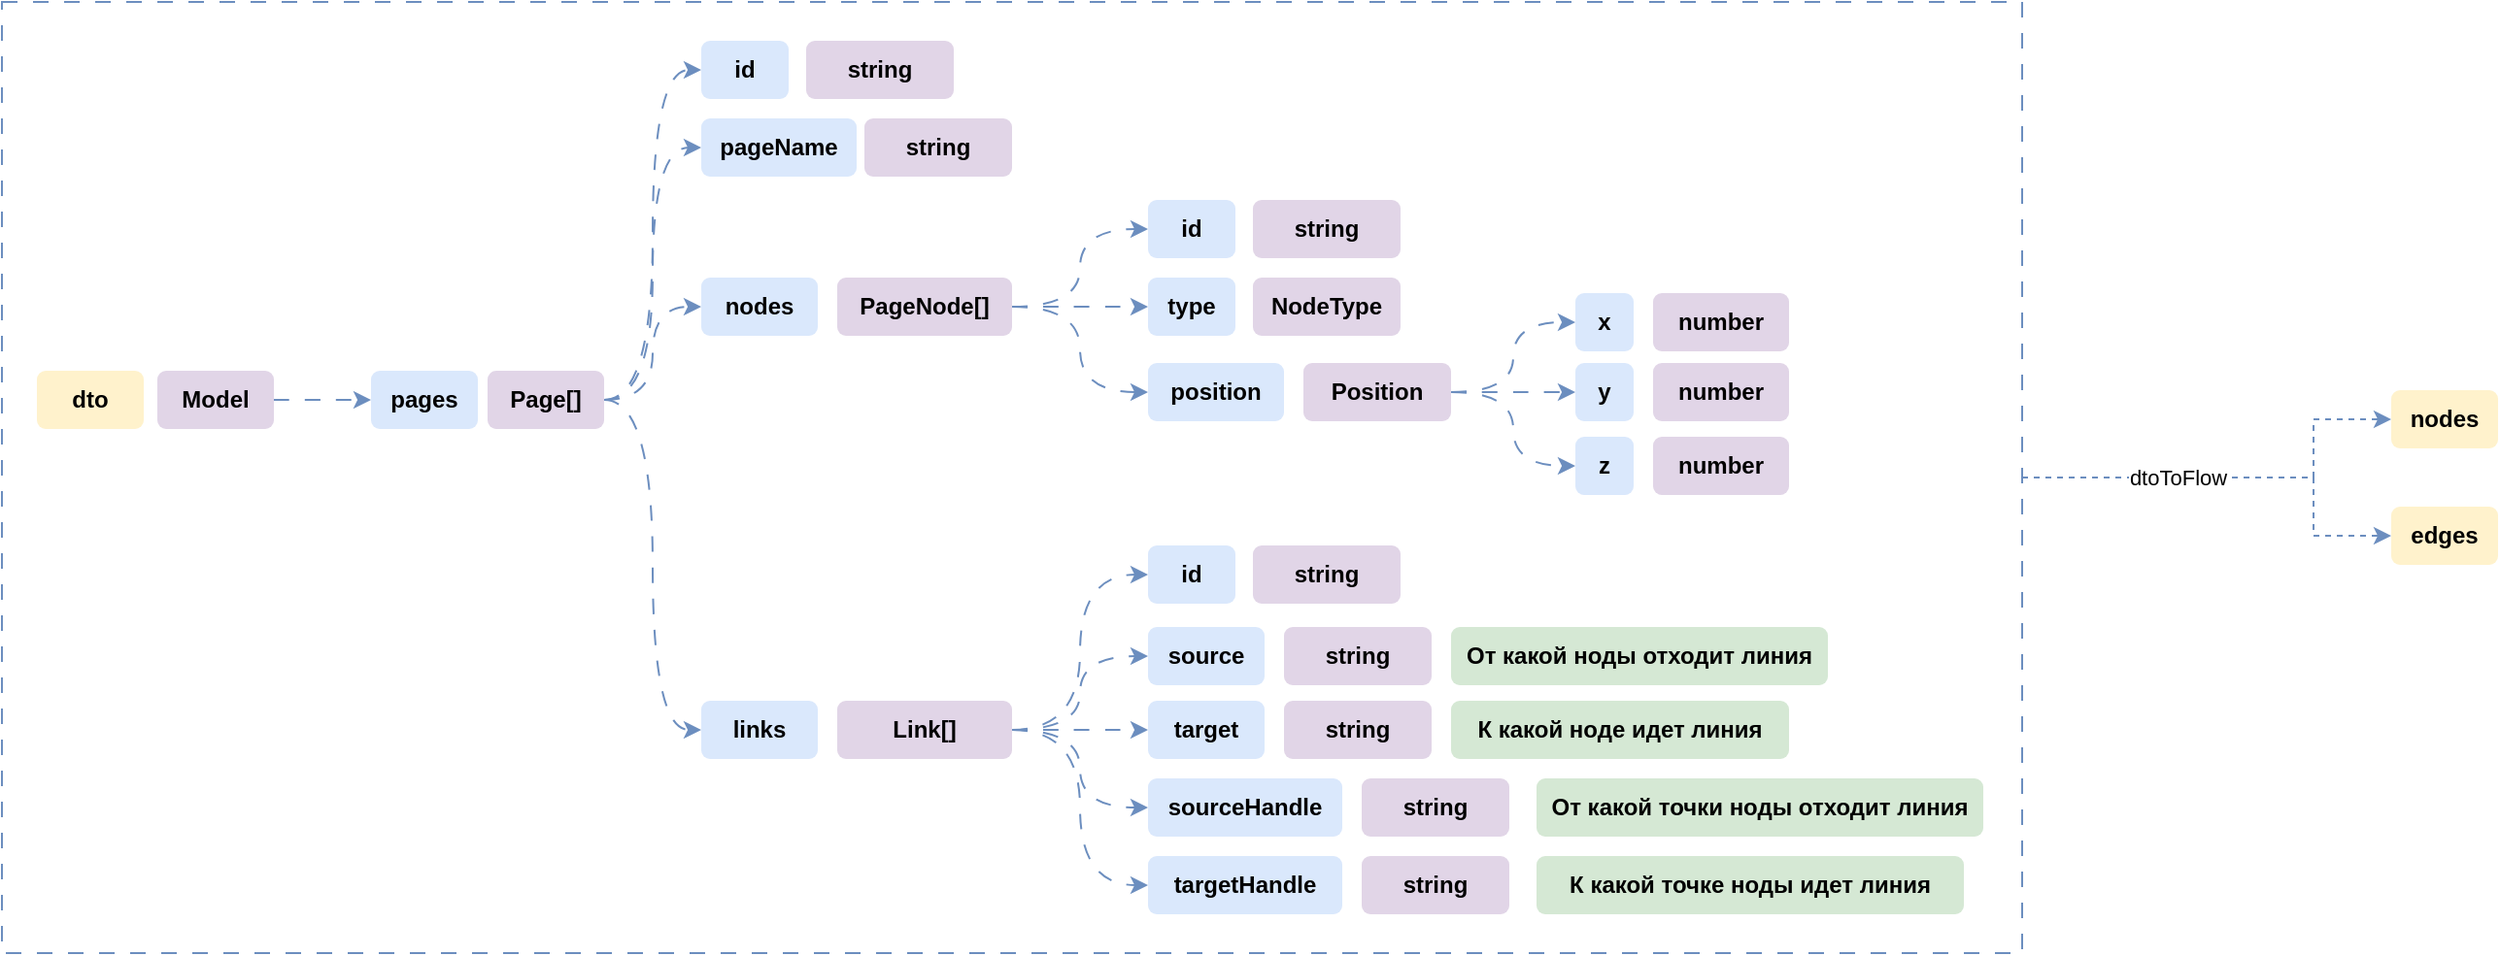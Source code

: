 <mxfile version="26.1.0" pages="6">
  <diagram name="Flow" id="bWleKqcltJoAPVm_MXC7">
    <mxGraphModel dx="1834" dy="-9" grid="1" gridSize="10" guides="1" tooltips="1" connect="1" arrows="1" fold="1" page="0" pageScale="1" pageWidth="827" pageHeight="1169" math="0" shadow="0">
      <root>
        <mxCell id="0" />
        <mxCell id="1" parent="0" />
        <mxCell id="0Z1IdXA62VtI5V3OsJN8-4" style="edgeStyle=orthogonalEdgeStyle;shape=connector;rounded=0;orthogonalLoop=1;jettySize=auto;html=1;dashed=1;labelBackgroundColor=default;strokeColor=#6c8ebf;align=center;verticalAlign=middle;fontFamily=Helvetica;fontSize=11;fontColor=default;endArrow=classic;fillColor=#dae8fc;" parent="1" source="2nIH9Rnh6OpdJeUkmnJ7-114" target="0Z1IdXA62VtI5V3OsJN8-2" edge="1">
          <mxGeometry relative="1" as="geometry">
            <Array as="points">
              <mxPoint x="1120" y="1225" />
              <mxPoint x="1120" y="1195" />
            </Array>
          </mxGeometry>
        </mxCell>
        <mxCell id="0Z1IdXA62VtI5V3OsJN8-5" style="edgeStyle=orthogonalEdgeStyle;shape=connector;rounded=0;orthogonalLoop=1;jettySize=auto;html=1;entryX=0;entryY=0.5;entryDx=0;entryDy=0;dashed=1;labelBackgroundColor=default;strokeColor=#6c8ebf;align=center;verticalAlign=middle;fontFamily=Helvetica;fontSize=11;fontColor=default;endArrow=classic;fillColor=#dae8fc;" parent="1" source="2nIH9Rnh6OpdJeUkmnJ7-114" target="0Z1IdXA62VtI5V3OsJN8-3" edge="1">
          <mxGeometry relative="1" as="geometry">
            <Array as="points">
              <mxPoint x="1120" y="1225" />
              <mxPoint x="1120" y="1255" />
            </Array>
          </mxGeometry>
        </mxCell>
        <mxCell id="0Z1IdXA62VtI5V3OsJN8-6" value="dtoToFlow" style="edgeLabel;html=1;align=center;verticalAlign=middle;resizable=0;points=[];fontSize=11;fontFamily=Helvetica;fontColor=default;" parent="0Z1IdXA62VtI5V3OsJN8-5" vertex="1" connectable="0">
          <mxGeometry x="-0.274" y="-1" relative="1" as="geometry">
            <mxPoint y="-1" as="offset" />
          </mxGeometry>
        </mxCell>
        <mxCell id="2nIH9Rnh6OpdJeUkmnJ7-114" value="" style="rounded=0;whiteSpace=wrap;html=1;fontFamily=Helvetica;fontSize=11;fillColor=none;dashed=1;dashPattern=8 8;strokeColor=#6c8ebf;shadow=0;" parent="1" vertex="1">
          <mxGeometry x="-70" y="980" width="1040" height="490" as="geometry" />
        </mxCell>
        <mxCell id="2nIH9Rnh6OpdJeUkmnJ7-2" value="dto" style="rounded=1;whiteSpace=wrap;html=1;fillColor=#fff2cc;strokeColor=none;fontStyle=1" parent="1" vertex="1">
          <mxGeometry x="-52" y="1170" width="55" height="30" as="geometry" />
        </mxCell>
        <mxCell id="2nIH9Rnh6OpdJeUkmnJ7-3" value="id" style="rounded=1;whiteSpace=wrap;html=1;fillColor=#dae8fc;strokeColor=none;fontStyle=1" parent="1" vertex="1">
          <mxGeometry x="290" y="1000" width="45" height="30" as="geometry" />
        </mxCell>
        <mxCell id="2nIH9Rnh6OpdJeUkmnJ7-62" style="edgeStyle=orthogonalEdgeStyle;rounded=0;orthogonalLoop=1;jettySize=auto;html=1;entryX=0;entryY=0.5;entryDx=0;entryDy=0;dashed=1;dashPattern=8 8;fillColor=#dae8fc;strokeColor=#6c8ebf;curved=1;" parent="1" source="2nIH9Rnh6OpdJeUkmnJ7-18" target="2nIH9Rnh6OpdJeUkmnJ7-60" edge="1">
          <mxGeometry relative="1" as="geometry" />
        </mxCell>
        <mxCell id="2nIH9Rnh6OpdJeUkmnJ7-18" value="Model" style="rounded=1;whiteSpace=wrap;html=1;fillColor=#e1d5e7;strokeColor=none;fontStyle=1" parent="1" vertex="1">
          <mxGeometry x="10" y="1170" width="60" height="30" as="geometry" />
        </mxCell>
        <mxCell id="2nIH9Rnh6OpdJeUkmnJ7-19" value="string" style="rounded=1;whiteSpace=wrap;html=1;fillColor=#e1d5e7;strokeColor=none;fontStyle=1" parent="1" vertex="1">
          <mxGeometry x="344" y="1000" width="76" height="30" as="geometry" />
        </mxCell>
        <mxCell id="2nIH9Rnh6OpdJeUkmnJ7-60" value="pages" style="rounded=1;whiteSpace=wrap;html=1;fillColor=#dae8fc;strokeColor=none;fontStyle=1" parent="1" vertex="1">
          <mxGeometry x="120" y="1170" width="55" height="30" as="geometry" />
        </mxCell>
        <mxCell id="2nIH9Rnh6OpdJeUkmnJ7-72" style="edgeStyle=orthogonalEdgeStyle;shape=connector;curved=1;rounded=0;orthogonalLoop=1;jettySize=auto;html=1;entryX=0;entryY=0.5;entryDx=0;entryDy=0;dashed=1;dashPattern=8 8;labelBackgroundColor=default;strokeColor=#6c8ebf;align=center;verticalAlign=middle;fontFamily=Helvetica;fontSize=11;fontColor=default;endArrow=classic;fillColor=#dae8fc;" parent="1" source="2nIH9Rnh6OpdJeUkmnJ7-61" target="2nIH9Rnh6OpdJeUkmnJ7-3" edge="1">
          <mxGeometry relative="1" as="geometry" />
        </mxCell>
        <mxCell id="2nIH9Rnh6OpdJeUkmnJ7-73" style="edgeStyle=orthogonalEdgeStyle;shape=connector;curved=1;rounded=0;orthogonalLoop=1;jettySize=auto;html=1;dashed=1;dashPattern=8 8;labelBackgroundColor=default;strokeColor=#6c8ebf;align=center;verticalAlign=middle;fontFamily=Helvetica;fontSize=11;fontColor=default;endArrow=classic;fillColor=#dae8fc;entryX=0;entryY=0.5;entryDx=0;entryDy=0;" parent="1" source="2nIH9Rnh6OpdJeUkmnJ7-61" target="2nIH9Rnh6OpdJeUkmnJ7-68" edge="1">
          <mxGeometry relative="1" as="geometry" />
        </mxCell>
        <mxCell id="2nIH9Rnh6OpdJeUkmnJ7-74" style="edgeStyle=orthogonalEdgeStyle;shape=connector;curved=1;rounded=0;orthogonalLoop=1;jettySize=auto;html=1;entryX=0;entryY=0.5;entryDx=0;entryDy=0;dashed=1;dashPattern=8 8;labelBackgroundColor=default;strokeColor=#6c8ebf;align=center;verticalAlign=middle;fontFamily=Helvetica;fontSize=11;fontColor=default;endArrow=classic;fillColor=#dae8fc;" parent="1" source="2nIH9Rnh6OpdJeUkmnJ7-61" target="2nIH9Rnh6OpdJeUkmnJ7-63" edge="1">
          <mxGeometry relative="1" as="geometry" />
        </mxCell>
        <mxCell id="2nIH9Rnh6OpdJeUkmnJ7-75" style="edgeStyle=orthogonalEdgeStyle;shape=connector;curved=1;rounded=0;orthogonalLoop=1;jettySize=auto;html=1;entryX=0;entryY=0.5;entryDx=0;entryDy=0;dashed=1;dashPattern=8 8;labelBackgroundColor=default;strokeColor=#6c8ebf;align=center;verticalAlign=middle;fontFamily=Helvetica;fontSize=11;fontColor=default;endArrow=classic;fillColor=#dae8fc;" parent="1" source="2nIH9Rnh6OpdJeUkmnJ7-61" target="2nIH9Rnh6OpdJeUkmnJ7-66" edge="1">
          <mxGeometry relative="1" as="geometry" />
        </mxCell>
        <mxCell id="2nIH9Rnh6OpdJeUkmnJ7-61" value="Page[]" style="rounded=1;whiteSpace=wrap;html=1;fillColor=#e1d5e7;strokeColor=none;fontStyle=1" parent="1" vertex="1">
          <mxGeometry x="180" y="1170" width="60" height="30" as="geometry" />
        </mxCell>
        <mxCell id="2nIH9Rnh6OpdJeUkmnJ7-63" value="nodes" style="rounded=1;whiteSpace=wrap;html=1;fillColor=#dae8fc;strokeColor=none;fontStyle=1" parent="1" vertex="1">
          <mxGeometry x="290" y="1122" width="60" height="30" as="geometry" />
        </mxCell>
        <mxCell id="2nIH9Rnh6OpdJeUkmnJ7-83" style="edgeStyle=orthogonalEdgeStyle;shape=connector;curved=1;rounded=0;orthogonalLoop=1;jettySize=auto;html=1;entryX=0;entryY=0.5;entryDx=0;entryDy=0;dashed=1;dashPattern=8 8;labelBackgroundColor=default;strokeColor=#6c8ebf;align=center;verticalAlign=middle;fontFamily=Helvetica;fontSize=11;fontColor=default;endArrow=classic;fillColor=#dae8fc;" parent="1" source="2nIH9Rnh6OpdJeUkmnJ7-64" target="2nIH9Rnh6OpdJeUkmnJ7-77" edge="1">
          <mxGeometry relative="1" as="geometry" />
        </mxCell>
        <mxCell id="2nIH9Rnh6OpdJeUkmnJ7-84" style="edgeStyle=orthogonalEdgeStyle;shape=connector;curved=1;rounded=0;orthogonalLoop=1;jettySize=auto;html=1;entryX=0;entryY=0.5;entryDx=0;entryDy=0;dashed=1;dashPattern=8 8;labelBackgroundColor=default;strokeColor=#6c8ebf;align=center;verticalAlign=middle;fontFamily=Helvetica;fontSize=11;fontColor=default;endArrow=classic;fillColor=#dae8fc;" parent="1" source="2nIH9Rnh6OpdJeUkmnJ7-64" target="2nIH9Rnh6OpdJeUkmnJ7-79" edge="1">
          <mxGeometry relative="1" as="geometry" />
        </mxCell>
        <mxCell id="2nIH9Rnh6OpdJeUkmnJ7-85" style="edgeStyle=orthogonalEdgeStyle;shape=connector;curved=1;rounded=0;orthogonalLoop=1;jettySize=auto;html=1;entryX=0;entryY=0.5;entryDx=0;entryDy=0;dashed=1;dashPattern=8 8;labelBackgroundColor=default;strokeColor=#6c8ebf;align=center;verticalAlign=middle;fontFamily=Helvetica;fontSize=11;fontColor=default;endArrow=classic;fillColor=#dae8fc;" parent="1" source="2nIH9Rnh6OpdJeUkmnJ7-64" target="2nIH9Rnh6OpdJeUkmnJ7-81" edge="1">
          <mxGeometry relative="1" as="geometry" />
        </mxCell>
        <mxCell id="2nIH9Rnh6OpdJeUkmnJ7-64" value="PageNode[]" style="rounded=1;whiteSpace=wrap;html=1;fillColor=#e1d5e7;strokeColor=none;fontStyle=1" parent="1" vertex="1">
          <mxGeometry x="360" y="1122" width="90" height="30" as="geometry" />
        </mxCell>
        <mxCell id="2nIH9Rnh6OpdJeUkmnJ7-66" value="links" style="rounded=1;whiteSpace=wrap;html=1;fillColor=#dae8fc;strokeColor=none;fontStyle=1" parent="1" vertex="1">
          <mxGeometry x="290" y="1340" width="60" height="30" as="geometry" />
        </mxCell>
        <mxCell id="2nIH9Rnh6OpdJeUkmnJ7-97" style="edgeStyle=orthogonalEdgeStyle;shape=connector;curved=1;rounded=0;orthogonalLoop=1;jettySize=auto;html=1;entryX=0;entryY=0.5;entryDx=0;entryDy=0;dashed=1;dashPattern=8 8;labelBackgroundColor=default;strokeColor=#6c8ebf;align=center;verticalAlign=middle;fontFamily=Helvetica;fontSize=11;fontColor=default;endArrow=classic;fillColor=#dae8fc;" parent="1" source="2nIH9Rnh6OpdJeUkmnJ7-67" target="2nIH9Rnh6OpdJeUkmnJ7-95" edge="1">
          <mxGeometry relative="1" as="geometry" />
        </mxCell>
        <mxCell id="2nIH9Rnh6OpdJeUkmnJ7-110" style="edgeStyle=orthogonalEdgeStyle;shape=connector;curved=1;rounded=0;orthogonalLoop=1;jettySize=auto;html=1;entryX=0;entryY=0.5;entryDx=0;entryDy=0;dashed=1;dashPattern=8 8;labelBackgroundColor=default;strokeColor=#6c8ebf;align=center;verticalAlign=middle;fontFamily=Helvetica;fontSize=11;fontColor=default;endArrow=classic;fillColor=#dae8fc;" parent="1" source="2nIH9Rnh6OpdJeUkmnJ7-67" target="2nIH9Rnh6OpdJeUkmnJ7-98" edge="1">
          <mxGeometry relative="1" as="geometry" />
        </mxCell>
        <mxCell id="2nIH9Rnh6OpdJeUkmnJ7-111" style="edgeStyle=orthogonalEdgeStyle;shape=connector;curved=1;rounded=0;orthogonalLoop=1;jettySize=auto;html=1;entryX=0;entryY=0.5;entryDx=0;entryDy=0;dashed=1;dashPattern=8 8;labelBackgroundColor=default;strokeColor=#6c8ebf;align=center;verticalAlign=middle;fontFamily=Helvetica;fontSize=11;fontColor=default;endArrow=classic;fillColor=#dae8fc;" parent="1" source="2nIH9Rnh6OpdJeUkmnJ7-67" target="2nIH9Rnh6OpdJeUkmnJ7-100" edge="1">
          <mxGeometry relative="1" as="geometry" />
        </mxCell>
        <mxCell id="2nIH9Rnh6OpdJeUkmnJ7-112" style="edgeStyle=orthogonalEdgeStyle;shape=connector;curved=1;rounded=0;orthogonalLoop=1;jettySize=auto;html=1;entryX=0;entryY=0.5;entryDx=0;entryDy=0;dashed=1;dashPattern=8 8;labelBackgroundColor=default;strokeColor=#6c8ebf;align=center;verticalAlign=middle;fontFamily=Helvetica;fontSize=11;fontColor=default;endArrow=classic;fillColor=#dae8fc;" parent="1" source="2nIH9Rnh6OpdJeUkmnJ7-67" target="2nIH9Rnh6OpdJeUkmnJ7-102" edge="1">
          <mxGeometry relative="1" as="geometry" />
        </mxCell>
        <mxCell id="2nIH9Rnh6OpdJeUkmnJ7-113" style="edgeStyle=orthogonalEdgeStyle;shape=connector;curved=1;rounded=0;orthogonalLoop=1;jettySize=auto;html=1;entryX=0;entryY=0.5;entryDx=0;entryDy=0;dashed=1;dashPattern=8 8;labelBackgroundColor=default;strokeColor=#6c8ebf;align=center;verticalAlign=middle;fontFamily=Helvetica;fontSize=11;fontColor=default;endArrow=classic;fillColor=#dae8fc;" parent="1" source="2nIH9Rnh6OpdJeUkmnJ7-67" target="2nIH9Rnh6OpdJeUkmnJ7-104" edge="1">
          <mxGeometry relative="1" as="geometry" />
        </mxCell>
        <mxCell id="2nIH9Rnh6OpdJeUkmnJ7-67" value="Link[]" style="rounded=1;whiteSpace=wrap;html=1;fillColor=#e1d5e7;strokeColor=none;fontStyle=1" parent="1" vertex="1">
          <mxGeometry x="360" y="1340" width="90" height="30" as="geometry" />
        </mxCell>
        <mxCell id="2nIH9Rnh6OpdJeUkmnJ7-68" value="pageName" style="rounded=1;whiteSpace=wrap;html=1;fillColor=#dae8fc;strokeColor=none;fontStyle=1" parent="1" vertex="1">
          <mxGeometry x="290" y="1040" width="80" height="30" as="geometry" />
        </mxCell>
        <mxCell id="2nIH9Rnh6OpdJeUkmnJ7-69" value="string" style="rounded=1;whiteSpace=wrap;html=1;fillColor=#e1d5e7;strokeColor=none;fontStyle=1" parent="1" vertex="1">
          <mxGeometry x="374" y="1040" width="76" height="30" as="geometry" />
        </mxCell>
        <mxCell id="2nIH9Rnh6OpdJeUkmnJ7-77" value="id" style="rounded=1;whiteSpace=wrap;html=1;fillColor=#dae8fc;strokeColor=none;fontStyle=1" parent="1" vertex="1">
          <mxGeometry x="520" y="1082" width="45" height="30" as="geometry" />
        </mxCell>
        <mxCell id="2nIH9Rnh6OpdJeUkmnJ7-78" value="string" style="rounded=1;whiteSpace=wrap;html=1;fillColor=#e1d5e7;strokeColor=none;fontStyle=1" parent="1" vertex="1">
          <mxGeometry x="574" y="1082" width="76" height="30" as="geometry" />
        </mxCell>
        <mxCell id="2nIH9Rnh6OpdJeUkmnJ7-79" value="type" style="rounded=1;whiteSpace=wrap;html=1;fillColor=#dae8fc;strokeColor=none;fontStyle=1" parent="1" vertex="1">
          <mxGeometry x="520" y="1122" width="45" height="30" as="geometry" />
        </mxCell>
        <mxCell id="2nIH9Rnh6OpdJeUkmnJ7-80" value="NodeType" style="rounded=1;whiteSpace=wrap;html=1;fillColor=#e1d5e7;strokeColor=none;fontStyle=1" parent="1" vertex="1">
          <mxGeometry x="574" y="1122" width="76" height="30" as="geometry" />
        </mxCell>
        <mxCell id="2nIH9Rnh6OpdJeUkmnJ7-81" value="position" style="rounded=1;whiteSpace=wrap;html=1;fillColor=#dae8fc;strokeColor=none;fontStyle=1" parent="1" vertex="1">
          <mxGeometry x="520" y="1166" width="70" height="30" as="geometry" />
        </mxCell>
        <mxCell id="2nIH9Rnh6OpdJeUkmnJ7-92" style="edgeStyle=orthogonalEdgeStyle;shape=connector;curved=1;rounded=0;orthogonalLoop=1;jettySize=auto;html=1;entryX=0;entryY=0.5;entryDx=0;entryDy=0;dashed=1;dashPattern=8 8;labelBackgroundColor=default;strokeColor=#6c8ebf;align=center;verticalAlign=middle;fontFamily=Helvetica;fontSize=11;fontColor=default;endArrow=classic;fillColor=#dae8fc;" parent="1" source="2nIH9Rnh6OpdJeUkmnJ7-82" target="2nIH9Rnh6OpdJeUkmnJ7-88" edge="1">
          <mxGeometry relative="1" as="geometry" />
        </mxCell>
        <mxCell id="2nIH9Rnh6OpdJeUkmnJ7-93" style="edgeStyle=orthogonalEdgeStyle;shape=connector;curved=1;rounded=0;orthogonalLoop=1;jettySize=auto;html=1;entryX=0;entryY=0.5;entryDx=0;entryDy=0;dashed=1;dashPattern=8 8;labelBackgroundColor=default;strokeColor=#6c8ebf;align=center;verticalAlign=middle;fontFamily=Helvetica;fontSize=11;fontColor=default;endArrow=classic;fillColor=#dae8fc;" parent="1" source="2nIH9Rnh6OpdJeUkmnJ7-82" target="2nIH9Rnh6OpdJeUkmnJ7-86" edge="1">
          <mxGeometry relative="1" as="geometry" />
        </mxCell>
        <mxCell id="2nIH9Rnh6OpdJeUkmnJ7-94" style="edgeStyle=orthogonalEdgeStyle;shape=connector;curved=1;rounded=0;orthogonalLoop=1;jettySize=auto;html=1;entryX=0;entryY=0.5;entryDx=0;entryDy=0;dashed=1;dashPattern=8 8;labelBackgroundColor=default;strokeColor=#6c8ebf;align=center;verticalAlign=middle;fontFamily=Helvetica;fontSize=11;fontColor=default;endArrow=classic;fillColor=#dae8fc;" parent="1" source="2nIH9Rnh6OpdJeUkmnJ7-82" target="2nIH9Rnh6OpdJeUkmnJ7-90" edge="1">
          <mxGeometry relative="1" as="geometry" />
        </mxCell>
        <mxCell id="2nIH9Rnh6OpdJeUkmnJ7-82" value="Position" style="rounded=1;whiteSpace=wrap;html=1;fillColor=#e1d5e7;strokeColor=none;fontStyle=1" parent="1" vertex="1">
          <mxGeometry x="600" y="1166" width="76" height="30" as="geometry" />
        </mxCell>
        <mxCell id="2nIH9Rnh6OpdJeUkmnJ7-86" value="y" style="rounded=1;whiteSpace=wrap;html=1;fillColor=#dae8fc;strokeColor=none;fontStyle=1" parent="1" vertex="1">
          <mxGeometry x="740" y="1166" width="30" height="30" as="geometry" />
        </mxCell>
        <mxCell id="2nIH9Rnh6OpdJeUkmnJ7-87" value="number" style="rounded=1;whiteSpace=wrap;html=1;fillColor=#e1d5e7;strokeColor=none;fontStyle=1" parent="1" vertex="1">
          <mxGeometry x="780" y="1166" width="70" height="30" as="geometry" />
        </mxCell>
        <mxCell id="2nIH9Rnh6OpdJeUkmnJ7-88" value="x" style="rounded=1;whiteSpace=wrap;html=1;fillColor=#dae8fc;strokeColor=none;fontStyle=1" parent="1" vertex="1">
          <mxGeometry x="740" y="1130" width="30" height="30" as="geometry" />
        </mxCell>
        <mxCell id="2nIH9Rnh6OpdJeUkmnJ7-89" value="number" style="rounded=1;whiteSpace=wrap;html=1;fillColor=#e1d5e7;strokeColor=none;fontStyle=1" parent="1" vertex="1">
          <mxGeometry x="780" y="1130" width="70" height="30" as="geometry" />
        </mxCell>
        <mxCell id="2nIH9Rnh6OpdJeUkmnJ7-90" value="z" style="rounded=1;whiteSpace=wrap;html=1;fillColor=#dae8fc;strokeColor=none;fontStyle=1" parent="1" vertex="1">
          <mxGeometry x="740" y="1204" width="30" height="30" as="geometry" />
        </mxCell>
        <mxCell id="2nIH9Rnh6OpdJeUkmnJ7-91" value="number" style="rounded=1;whiteSpace=wrap;html=1;fillColor=#e1d5e7;strokeColor=none;fontStyle=1" parent="1" vertex="1">
          <mxGeometry x="780" y="1204" width="70" height="30" as="geometry" />
        </mxCell>
        <mxCell id="2nIH9Rnh6OpdJeUkmnJ7-95" value="id" style="rounded=1;whiteSpace=wrap;html=1;fillColor=#dae8fc;strokeColor=none;fontStyle=1" parent="1" vertex="1">
          <mxGeometry x="520" y="1260" width="45" height="30" as="geometry" />
        </mxCell>
        <mxCell id="2nIH9Rnh6OpdJeUkmnJ7-96" value="string" style="rounded=1;whiteSpace=wrap;html=1;fillColor=#e1d5e7;strokeColor=none;fontStyle=1" parent="1" vertex="1">
          <mxGeometry x="574" y="1260" width="76" height="30" as="geometry" />
        </mxCell>
        <mxCell id="2nIH9Rnh6OpdJeUkmnJ7-98" value="source" style="rounded=1;whiteSpace=wrap;html=1;fillColor=#dae8fc;strokeColor=none;fontStyle=1" parent="1" vertex="1">
          <mxGeometry x="520" y="1302" width="60" height="30" as="geometry" />
        </mxCell>
        <mxCell id="2nIH9Rnh6OpdJeUkmnJ7-99" value="string" style="rounded=1;whiteSpace=wrap;html=1;fillColor=#e1d5e7;strokeColor=none;fontStyle=1" parent="1" vertex="1">
          <mxGeometry x="590" y="1302" width="76" height="30" as="geometry" />
        </mxCell>
        <mxCell id="2nIH9Rnh6OpdJeUkmnJ7-100" value="target" style="rounded=1;whiteSpace=wrap;html=1;fillColor=#dae8fc;strokeColor=none;fontStyle=1" parent="1" vertex="1">
          <mxGeometry x="520" y="1340" width="60" height="30" as="geometry" />
        </mxCell>
        <mxCell id="2nIH9Rnh6OpdJeUkmnJ7-101" value="string" style="rounded=1;whiteSpace=wrap;html=1;fillColor=#e1d5e7;strokeColor=none;fontStyle=1" parent="1" vertex="1">
          <mxGeometry x="590" y="1340" width="76" height="30" as="geometry" />
        </mxCell>
        <mxCell id="2nIH9Rnh6OpdJeUkmnJ7-102" value="sourceHandle" style="rounded=1;whiteSpace=wrap;html=1;fillColor=#dae8fc;strokeColor=none;fontStyle=1" parent="1" vertex="1">
          <mxGeometry x="520" y="1380" width="100" height="30" as="geometry" />
        </mxCell>
        <mxCell id="2nIH9Rnh6OpdJeUkmnJ7-103" value="string" style="rounded=1;whiteSpace=wrap;html=1;fillColor=#e1d5e7;strokeColor=none;fontStyle=1" parent="1" vertex="1">
          <mxGeometry x="630" y="1380" width="76" height="30" as="geometry" />
        </mxCell>
        <mxCell id="2nIH9Rnh6OpdJeUkmnJ7-104" value="targetHandle" style="rounded=1;whiteSpace=wrap;html=1;fillColor=#dae8fc;strokeColor=none;fontStyle=1" parent="1" vertex="1">
          <mxGeometry x="520" y="1420" width="100" height="30" as="geometry" />
        </mxCell>
        <mxCell id="2nIH9Rnh6OpdJeUkmnJ7-105" value="string" style="rounded=1;whiteSpace=wrap;html=1;fillColor=#e1d5e7;strokeColor=none;fontStyle=1" parent="1" vertex="1">
          <mxGeometry x="630" y="1420" width="76" height="30" as="geometry" />
        </mxCell>
        <mxCell id="2nIH9Rnh6OpdJeUkmnJ7-106" value="От какой ноды отходит линия" style="rounded=1;whiteSpace=wrap;html=1;fillColor=#d5e8d4;strokeColor=none;fontStyle=1" parent="1" vertex="1">
          <mxGeometry x="676" y="1302" width="194" height="30" as="geometry" />
        </mxCell>
        <mxCell id="2nIH9Rnh6OpdJeUkmnJ7-107" value="К какой ноде идет линия" style="rounded=1;whiteSpace=wrap;html=1;fillColor=#d5e8d4;strokeColor=none;fontStyle=1" parent="1" vertex="1">
          <mxGeometry x="676" y="1340" width="174" height="30" as="geometry" />
        </mxCell>
        <mxCell id="2nIH9Rnh6OpdJeUkmnJ7-108" value="От какой точки ноды отходит линия" style="rounded=1;whiteSpace=wrap;html=1;fillColor=#d5e8d4;strokeColor=none;fontStyle=1" parent="1" vertex="1">
          <mxGeometry x="720" y="1380" width="230" height="30" as="geometry" />
        </mxCell>
        <mxCell id="2nIH9Rnh6OpdJeUkmnJ7-109" value="К какой точке ноды идет линия" style="rounded=1;whiteSpace=wrap;html=1;fillColor=#d5e8d4;strokeColor=none;fontStyle=1" parent="1" vertex="1">
          <mxGeometry x="720" y="1420" width="220" height="30" as="geometry" />
        </mxCell>
        <mxCell id="0Z1IdXA62VtI5V3OsJN8-2" value="nodes" style="rounded=1;whiteSpace=wrap;html=1;fillColor=#fff2cc;strokeColor=none;fontStyle=1" parent="1" vertex="1">
          <mxGeometry x="1160" y="1180" width="55" height="30" as="geometry" />
        </mxCell>
        <mxCell id="0Z1IdXA62VtI5V3OsJN8-3" value="edges" style="rounded=1;whiteSpace=wrap;html=1;fillColor=#fff2cc;strokeColor=none;fontStyle=1" parent="1" vertex="1">
          <mxGeometry x="1160" y="1240" width="55" height="30" as="geometry" />
        </mxCell>
      </root>
    </mxGraphModel>
  </diagram>
  <diagram id="k8BZJ0EsPKxAd0Oa-_s1" name="React-Flow Concept">
    <mxGraphModel dx="1434" dy="791" grid="1" gridSize="10" guides="1" tooltips="1" connect="1" arrows="1" fold="1" page="0" pageScale="1" pageWidth="827" pageHeight="1169" math="0" shadow="0">
      <root>
        <mxCell id="0" />
        <mxCell id="1" parent="0" />
        <mxCell id="w0XaIGX-fUTt4faykZXt-10" style="edgeStyle=orthogonalEdgeStyle;rounded=0;orthogonalLoop=1;jettySize=auto;html=1;entryX=0;entryY=0.5;entryDx=0;entryDy=0;curved=1;fillColor=#dae8fc;strokeColor=#6c8ebf;dashed=1;" parent="1" source="w0XaIGX-fUTt4faykZXt-1" target="w0XaIGX-fUTt4faykZXt-2" edge="1">
          <mxGeometry relative="1" as="geometry" />
        </mxCell>
        <mxCell id="w0XaIGX-fUTt4faykZXt-11" style="edgeStyle=orthogonalEdgeStyle;shape=connector;curved=1;rounded=0;orthogonalLoop=1;jettySize=auto;html=1;entryX=0;entryY=0.5;entryDx=0;entryDy=0;dashed=1;labelBackgroundColor=default;strokeColor=#6c8ebf;align=center;verticalAlign=middle;fontFamily=Helvetica;fontSize=11;fontColor=default;endArrow=classic;fillColor=#dae8fc;" parent="1" source="w0XaIGX-fUTt4faykZXt-1" target="w0XaIGX-fUTt4faykZXt-5" edge="1">
          <mxGeometry relative="1" as="geometry" />
        </mxCell>
        <mxCell id="w0XaIGX-fUTt4faykZXt-12" style="edgeStyle=orthogonalEdgeStyle;shape=connector;curved=1;rounded=0;orthogonalLoop=1;jettySize=auto;html=1;entryX=0;entryY=0.5;entryDx=0;entryDy=0;dashed=1;labelBackgroundColor=default;strokeColor=#6c8ebf;align=center;verticalAlign=middle;fontFamily=Helvetica;fontSize=11;fontColor=default;endArrow=classic;fillColor=#dae8fc;" parent="1" source="w0XaIGX-fUTt4faykZXt-1" target="w0XaIGX-fUTt4faykZXt-3" edge="1">
          <mxGeometry relative="1" as="geometry" />
        </mxCell>
        <mxCell id="w0XaIGX-fUTt4faykZXt-13" style="edgeStyle=orthogonalEdgeStyle;shape=connector;curved=1;rounded=0;orthogonalLoop=1;jettySize=auto;html=1;entryX=0;entryY=0.5;entryDx=0;entryDy=0;dashed=1;labelBackgroundColor=default;strokeColor=#6c8ebf;align=center;verticalAlign=middle;fontFamily=Helvetica;fontSize=11;fontColor=default;endArrow=classic;fillColor=#dae8fc;" parent="1" source="w0XaIGX-fUTt4faykZXt-1" target="w0XaIGX-fUTt4faykZXt-4" edge="1">
          <mxGeometry relative="1" as="geometry" />
        </mxCell>
        <mxCell id="w0XaIGX-fUTt4faykZXt-14" style="edgeStyle=orthogonalEdgeStyle;shape=connector;curved=1;rounded=0;orthogonalLoop=1;jettySize=auto;html=1;entryX=0;entryY=0.5;entryDx=0;entryDy=0;dashed=1;labelBackgroundColor=default;strokeColor=#6c8ebf;align=center;verticalAlign=middle;fontFamily=Helvetica;fontSize=11;fontColor=default;endArrow=classic;fillColor=#dae8fc;" parent="1" source="w0XaIGX-fUTt4faykZXt-1" target="w0XaIGX-fUTt4faykZXt-9" edge="1">
          <mxGeometry relative="1" as="geometry" />
        </mxCell>
        <mxCell id="w0XaIGX-fUTt4faykZXt-1" value="Основные сущности" style="text;html=1;strokeColor=none;fillColor=#fff2cc;align=center;verticalAlign=middle;whiteSpace=wrap;rounded=1;" parent="1" vertex="1">
          <mxGeometry x="310" y="430" width="140" height="30" as="geometry" />
        </mxCell>
        <mxCell id="w0XaIGX-fUTt4faykZXt-2" value="Nodes" style="text;html=1;strokeColor=none;fillColor=#dae8fc;align=center;verticalAlign=middle;whiteSpace=wrap;rounded=1;" parent="1" vertex="1">
          <mxGeometry x="510" y="350" width="80" height="30" as="geometry" />
        </mxCell>
        <mxCell id="w0XaIGX-fUTt4faykZXt-3" value="Edges" style="text;html=1;strokeColor=none;fillColor=#dae8fc;align=center;verticalAlign=middle;whiteSpace=wrap;rounded=1;" parent="1" vertex="1">
          <mxGeometry x="510" y="430" width="80" height="30" as="geometry" />
        </mxCell>
        <mxCell id="w0XaIGX-fUTt4faykZXt-4" value="Connection Line" style="text;html=1;strokeColor=none;fillColor=#dae8fc;align=center;verticalAlign=middle;whiteSpace=wrap;rounded=1;" parent="1" vertex="1">
          <mxGeometry x="510" y="470" width="110" height="30" as="geometry" />
        </mxCell>
        <mxCell id="w0XaIGX-fUTt4faykZXt-5" value="Handles" style="text;html=1;strokeColor=none;fillColor=#dae8fc;align=center;verticalAlign=middle;whiteSpace=wrap;rounded=1;" parent="1" vertex="1">
          <mxGeometry x="510" y="390" width="80" height="30" as="geometry" />
        </mxCell>
        <mxCell id="w0XaIGX-fUTt4faykZXt-6" value="Точки соединения ноды" style="text;html=1;strokeColor=none;fillColor=#d5e8d4;align=center;verticalAlign=middle;whiteSpace=wrap;rounded=1;" parent="1" vertex="1">
          <mxGeometry x="600" y="390" width="150" height="30" as="geometry" />
        </mxCell>
        <mxCell id="w0XaIGX-fUTt4faykZXt-7" value="связи между нодами" style="text;html=1;strokeColor=none;fillColor=#d5e8d4;align=center;verticalAlign=middle;whiteSpace=wrap;rounded=1;" parent="1" vertex="1">
          <mxGeometry x="600" y="430" width="140" height="30" as="geometry" />
        </mxCell>
        <mxCell id="w0XaIGX-fUTt4faykZXt-8" value="связь в момент подключения&amp;nbsp;" style="text;html=1;strokeColor=none;fillColor=#d5e8d4;align=center;verticalAlign=middle;whiteSpace=wrap;rounded=1;" parent="1" vertex="1">
          <mxGeometry x="630" y="470" width="180" height="30" as="geometry" />
        </mxCell>
        <mxCell id="w0XaIGX-fUTt4faykZXt-9" value="ViewPort" style="text;html=1;strokeColor=none;fillColor=#dae8fc;align=center;verticalAlign=middle;whiteSpace=wrap;rounded=1;" parent="1" vertex="1">
          <mxGeometry x="510" y="510" width="110" height="30" as="geometry" />
        </mxCell>
        <mxCell id="OLJTty2VWigN3RsIoIVW-9" style="edgeStyle=orthogonalEdgeStyle;shape=connector;curved=1;rounded=0;orthogonalLoop=1;jettySize=auto;html=1;entryX=0;entryY=0.5;entryDx=0;entryDy=0;dashed=1;labelBackgroundColor=default;strokeColor=#6c8ebf;align=center;verticalAlign=middle;fontFamily=Helvetica;fontSize=11;fontColor=default;endArrow=classic;fillColor=#dae8fc;" parent="1" source="OLJTty2VWigN3RsIoIVW-1" target="OLJTty2VWigN3RsIoIVW-2" edge="1">
          <mxGeometry relative="1" as="geometry" />
        </mxCell>
        <mxCell id="OLJTty2VWigN3RsIoIVW-10" style="edgeStyle=orthogonalEdgeStyle;shape=connector;curved=1;rounded=0;orthogonalLoop=1;jettySize=auto;html=1;entryX=0;entryY=0.5;entryDx=0;entryDy=0;dashed=1;labelBackgroundColor=default;strokeColor=#6c8ebf;align=center;verticalAlign=middle;fontFamily=Helvetica;fontSize=11;fontColor=default;endArrow=classic;fillColor=#dae8fc;" parent="1" source="OLJTty2VWigN3RsIoIVW-1" target="OLJTty2VWigN3RsIoIVW-3" edge="1">
          <mxGeometry relative="1" as="geometry" />
        </mxCell>
        <mxCell id="OLJTty2VWigN3RsIoIVW-11" style="edgeStyle=orthogonalEdgeStyle;shape=connector;curved=1;rounded=0;orthogonalLoop=1;jettySize=auto;html=1;entryX=0;entryY=0.5;entryDx=0;entryDy=0;dashed=1;labelBackgroundColor=default;strokeColor=#6c8ebf;align=center;verticalAlign=middle;fontFamily=Helvetica;fontSize=11;fontColor=default;endArrow=classic;fillColor=#dae8fc;" parent="1" source="OLJTty2VWigN3RsIoIVW-1" target="OLJTty2VWigN3RsIoIVW-5" edge="1">
          <mxGeometry relative="1" as="geometry" />
        </mxCell>
        <mxCell id="OLJTty2VWigN3RsIoIVW-1" value="Node" style="text;html=1;strokeColor=none;fillColor=#fff2cc;align=center;verticalAlign=middle;whiteSpace=wrap;rounded=1;" parent="1" vertex="1">
          <mxGeometry x="940" y="250" width="70" height="30" as="geometry" />
        </mxCell>
        <mxCell id="OLJTty2VWigN3RsIoIVW-2" value="id" style="text;html=1;strokeColor=none;fillColor=#dae8fc;align=center;verticalAlign=middle;whiteSpace=wrap;rounded=1;" parent="1" vertex="1">
          <mxGeometry x="1080" y="130" width="50" height="30" as="geometry" />
        </mxCell>
        <mxCell id="OLJTty2VWigN3RsIoIVW-12" style="edgeStyle=orthogonalEdgeStyle;shape=connector;curved=1;rounded=0;orthogonalLoop=1;jettySize=auto;html=1;entryX=0;entryY=0.5;entryDx=0;entryDy=0;dashed=1;labelBackgroundColor=default;strokeColor=#6c8ebf;align=center;verticalAlign=middle;fontFamily=Helvetica;fontSize=11;fontColor=default;endArrow=classic;fillColor=#dae8fc;" parent="1" source="OLJTty2VWigN3RsIoIVW-3" target="OLJTty2VWigN3RsIoIVW-4" edge="1">
          <mxGeometry relative="1" as="geometry" />
        </mxCell>
        <mxCell id="OLJTty2VWigN3RsIoIVW-3" value="data" style="text;html=1;strokeColor=none;fillColor=#dae8fc;align=center;verticalAlign=middle;whiteSpace=wrap;rounded=1;" parent="1" vertex="1">
          <mxGeometry x="1080" y="190" width="50" height="30" as="geometry" />
        </mxCell>
        <mxCell id="OLJTty2VWigN3RsIoIVW-4" value="label" style="text;html=1;strokeColor=none;fillColor=#dae8fc;align=center;verticalAlign=middle;whiteSpace=wrap;rounded=1;" parent="1" vertex="1">
          <mxGeometry x="1179" y="190" width="50" height="30" as="geometry" />
        </mxCell>
        <mxCell id="OLJTty2VWigN3RsIoIVW-13" style="edgeStyle=orthogonalEdgeStyle;shape=connector;curved=1;rounded=0;orthogonalLoop=1;jettySize=auto;html=1;entryX=0;entryY=0.5;entryDx=0;entryDy=0;dashed=1;labelBackgroundColor=default;strokeColor=#6c8ebf;align=center;verticalAlign=middle;fontFamily=Helvetica;fontSize=11;fontColor=default;endArrow=classic;fillColor=#dae8fc;" parent="1" source="OLJTty2VWigN3RsIoIVW-5" target="OLJTty2VWigN3RsIoIVW-6" edge="1">
          <mxGeometry relative="1" as="geometry" />
        </mxCell>
        <mxCell id="OLJTty2VWigN3RsIoIVW-14" style="edgeStyle=orthogonalEdgeStyle;shape=connector;curved=1;rounded=0;orthogonalLoop=1;jettySize=auto;html=1;entryX=0;entryY=0.5;entryDx=0;entryDy=0;dashed=1;labelBackgroundColor=default;strokeColor=#6c8ebf;align=center;verticalAlign=middle;fontFamily=Helvetica;fontSize=11;fontColor=default;endArrow=classic;fillColor=#dae8fc;" parent="1" source="OLJTty2VWigN3RsIoIVW-5" target="OLJTty2VWigN3RsIoIVW-7" edge="1">
          <mxGeometry relative="1" as="geometry" />
        </mxCell>
        <mxCell id="OLJTty2VWigN3RsIoIVW-5" value="position" style="text;html=1;strokeColor=none;fillColor=#dae8fc;align=center;verticalAlign=middle;whiteSpace=wrap;rounded=1;" parent="1" vertex="1">
          <mxGeometry x="1080" y="270" width="60" height="30" as="geometry" />
        </mxCell>
        <mxCell id="OLJTty2VWigN3RsIoIVW-6" value="x" style="text;html=1;strokeColor=none;fillColor=#dae8fc;align=center;verticalAlign=middle;whiteSpace=wrap;rounded=1;" parent="1" vertex="1">
          <mxGeometry x="1179" y="240" width="60" height="30" as="geometry" />
        </mxCell>
        <mxCell id="OLJTty2VWigN3RsIoIVW-7" value="y" style="text;html=1;strokeColor=none;fillColor=#dae8fc;align=center;verticalAlign=middle;whiteSpace=wrap;rounded=1;" parent="1" vertex="1">
          <mxGeometry x="1179" y="300" width="60" height="30" as="geometry" />
        </mxCell>
      </root>
    </mxGraphModel>
  </diagram>
  <diagram id="t1wJ0FVctFoIIOnMfYx0" name="Diagramm">
    <mxGraphModel dx="2087" dy="131" grid="0" gridSize="10" guides="1" tooltips="1" connect="1" arrows="1" fold="1" page="0" pageScale="1" pageWidth="827" pageHeight="1169" math="0" shadow="0">
      <root>
        <mxCell id="0" />
        <mxCell id="1" parent="0" />
        <mxCell id="_Fkepeq8pYFqxuYTZWPr-3" style="edgeStyle=orthogonalEdgeStyle;rounded=0;orthogonalLoop=1;jettySize=auto;html=1;dashed=1;dashPattern=8 8;" parent="1" source="_Fkepeq8pYFqxuYTZWPr-1" target="_Fkepeq8pYFqxuYTZWPr-2" edge="1">
          <mxGeometry relative="1" as="geometry" />
        </mxCell>
        <mxCell id="_Fkepeq8pYFqxuYTZWPr-1" value="Main" style="rounded=1;whiteSpace=wrap;html=1;fillColor=#dae8fc;strokeColor=#6c8ebf;fontStyle=1" parent="1" vertex="1">
          <mxGeometry x="35" y="1131" width="60" height="30" as="geometry" />
        </mxCell>
        <mxCell id="_Fkepeq8pYFqxuYTZWPr-2" value="ReactFlow" style="rounded=1;whiteSpace=wrap;html=1;fillColor=#dae8fc;strokeColor=#6c8ebf;fontStyle=1" parent="1" vertex="1">
          <mxGeometry x="-47" y="1210" width="224" height="30" as="geometry" />
        </mxCell>
        <mxCell id="_Fkepeq8pYFqxuYTZWPr-4" value="nodes" style="rounded=1;whiteSpace=wrap;html=1;fillColor=#fff2cc;strokeColor=#d6b656;fontStyle=1" parent="1" vertex="1">
          <mxGeometry x="-47" y="1256" width="53" height="30" as="geometry" />
        </mxCell>
        <mxCell id="_Fkepeq8pYFqxuYTZWPr-5" value="edges" style="rounded=1;whiteSpace=wrap;html=1;fillColor=#fff2cc;strokeColor=#d6b656;fontStyle=1" parent="1" vertex="1">
          <mxGeometry x="11" y="1256" width="53" height="30" as="geometry" />
        </mxCell>
        <mxCell id="_Fkepeq8pYFqxuYTZWPr-11" style="edgeStyle=orthogonalEdgeStyle;rounded=0;orthogonalLoop=1;jettySize=auto;html=1;entryX=0.5;entryY=0;entryDx=0;entryDy=0;dashed=1;" parent="1" source="_Fkepeq8pYFqxuYTZWPr-7" target="_Fkepeq8pYFqxuYTZWPr-8" edge="1">
          <mxGeometry relative="1" as="geometry" />
        </mxCell>
        <mxCell id="_Fkepeq8pYFqxuYTZWPr-7" value="nodeTypes" style="rounded=1;whiteSpace=wrap;html=1;fillColor=#fff2cc;strokeColor=#d6b656;fontStyle=1" parent="1" vertex="1">
          <mxGeometry x="69" y="1256" width="72" height="30" as="geometry" />
        </mxCell>
        <mxCell id="_Fkepeq8pYFqxuYTZWPr-8" value="CustomNode" style="rounded=1;whiteSpace=wrap;html=1;fillColor=#fff2cc;strokeColor=#d6b656;fontStyle=1" parent="1" vertex="1">
          <mxGeometry x="56" y="1323" width="98" height="30" as="geometry" />
        </mxCell>
        <mxCell id="S_MwD5VcA7kuPWYNAusC-5" style="edgeStyle=orthogonalEdgeStyle;rounded=0;orthogonalLoop=1;jettySize=auto;html=1;entryX=0.5;entryY=0;entryDx=0;entryDy=0;" edge="1" parent="1" source="S_MwD5VcA7kuPWYNAusC-1" target="S_MwD5VcA7kuPWYNAusC-2">
          <mxGeometry relative="1" as="geometry" />
        </mxCell>
        <mxCell id="S_MwD5VcA7kuPWYNAusC-1" value="main.tsx" style="rounded=1;whiteSpace=wrap;html=1;fillColor=#e1d5e7;strokeColor=#9673a6;fontStyle=1" vertex="1" parent="1">
          <mxGeometry x="479" y="1128" width="74" height="30" as="geometry" />
        </mxCell>
        <mxCell id="S_MwD5VcA7kuPWYNAusC-8" style="edgeStyle=orthogonalEdgeStyle;rounded=0;orthogonalLoop=1;jettySize=auto;html=1;entryX=0.5;entryY=0;entryDx=0;entryDy=0;" edge="1" parent="1" source="S_MwD5VcA7kuPWYNAusC-2" target="S_MwD5VcA7kuPWYNAusC-6">
          <mxGeometry relative="1" as="geometry" />
        </mxCell>
        <mxCell id="S_MwD5VcA7kuPWYNAusC-2" value="Provider" style="rounded=1;whiteSpace=wrap;html=1;fillColor=#e1d5e7;strokeColor=#9673a6;fontStyle=1" vertex="1" parent="1">
          <mxGeometry x="479" y="1189" width="74" height="30" as="geometry" />
        </mxCell>
        <mxCell id="S_MwD5VcA7kuPWYNAusC-11" style="edgeStyle=orthogonalEdgeStyle;rounded=0;orthogonalLoop=1;jettySize=auto;html=1;entryX=0.5;entryY=0;entryDx=0;entryDy=0;" edge="1" parent="1" source="S_MwD5VcA7kuPWYNAusC-3" target="S_MwD5VcA7kuPWYNAusC-10">
          <mxGeometry relative="1" as="geometry" />
        </mxCell>
        <mxCell id="S_MwD5VcA7kuPWYNAusC-3" value="ReactFlowProvider" style="rounded=1;whiteSpace=wrap;html=1;fillColor=#e1d5e7;strokeColor=#9673a6;fontStyle=1" vertex="1" parent="1">
          <mxGeometry x="452" y="1314" width="128" height="30" as="geometry" />
        </mxCell>
        <mxCell id="S_MwD5VcA7kuPWYNAusC-9" style="edgeStyle=orthogonalEdgeStyle;rounded=0;orthogonalLoop=1;jettySize=auto;html=1;entryX=0.5;entryY=0;entryDx=0;entryDy=0;" edge="1" parent="1" source="S_MwD5VcA7kuPWYNAusC-6" target="S_MwD5VcA7kuPWYNAusC-3">
          <mxGeometry relative="1" as="geometry" />
        </mxCell>
        <mxCell id="S_MwD5VcA7kuPWYNAusC-6" value="AuthProvider" style="rounded=1;whiteSpace=wrap;html=1;fillColor=#e1d5e7;strokeColor=#9673a6;fontStyle=1" vertex="1" parent="1">
          <mxGeometry x="469" y="1256" width="94" height="30" as="geometry" />
        </mxCell>
        <mxCell id="S_MwD5VcA7kuPWYNAusC-13" style="edgeStyle=orthogonalEdgeStyle;rounded=0;orthogonalLoop=1;jettySize=auto;html=1;entryX=0.5;entryY=0;entryDx=0;entryDy=0;" edge="1" parent="1" source="S_MwD5VcA7kuPWYNAusC-10" target="S_MwD5VcA7kuPWYNAusC-12">
          <mxGeometry relative="1" as="geometry" />
        </mxCell>
        <mxCell id="S_MwD5VcA7kuPWYNAusC-10" value="BrowserRouter" style="rounded=1;whiteSpace=wrap;html=1;fillColor=#e1d5e7;strokeColor=#9673a6;fontStyle=1" vertex="1" parent="1">
          <mxGeometry x="459" y="1372" width="114" height="30" as="geometry" />
        </mxCell>
        <mxCell id="S_MwD5VcA7kuPWYNAusC-12" value="Routes" style="rounded=1;whiteSpace=wrap;html=1;fillColor=#e1d5e7;strokeColor=#9673a6;fontStyle=1" vertex="1" parent="1">
          <mxGeometry x="459" y="1430" width="114" height="30" as="geometry" />
        </mxCell>
        <mxCell id="S_MwD5VcA7kuPWYNAusC-17" value="StartWindow" style="rounded=1;whiteSpace=wrap;html=1;fillColor=#fff2cc;strokeColor=#d6b656;fontStyle=1" vertex="1" parent="1">
          <mxGeometry x="459" y="1569" width="114" height="30" as="geometry" />
        </mxCell>
        <mxCell id="S_MwD5VcA7kuPWYNAusC-19" value="RegisterForm" style="rounded=1;whiteSpace=wrap;html=1;fillColor=#fff2cc;strokeColor=#d6b656;fontStyle=1" vertex="1" parent="1">
          <mxGeometry x="788" y="1569" width="114" height="30" as="geometry" />
        </mxCell>
        <mxCell id="S_MwD5VcA7kuPWYNAusC-20" value="LoginForm" style="rounded=1;whiteSpace=wrap;html=1;fillColor=#fff2cc;strokeColor=#d6b656;fontStyle=1" vertex="1" parent="1">
          <mxGeometry x="627" y="1569" width="114" height="30" as="geometry" />
        </mxCell>
        <mxCell id="S_MwD5VcA7kuPWYNAusC-21" value="DocsPage" style="rounded=1;whiteSpace=wrap;html=1;fillColor=#fff2cc;strokeColor=#d6b656;fontStyle=1" vertex="1" parent="1">
          <mxGeometry x="949" y="1569" width="114" height="30" as="geometry" />
        </mxCell>
        <mxCell id="S_MwD5VcA7kuPWYNAusC-22" value="DocPage" style="rounded=1;whiteSpace=wrap;html=1;fillColor=#fff2cc;strokeColor=#d6b656;fontStyle=1" vertex="1" parent="1">
          <mxGeometry x="1137" y="1569" width="114" height="30" as="geometry" />
        </mxCell>
      </root>
    </mxGraphModel>
  </diagram>
  <diagram id="HEiOnv9UklGOITY18sGQ" name="Table project">
    <mxGraphModel grid="0" page="0" gridSize="10" guides="1" tooltips="1" connect="1" arrows="1" fold="1" pageScale="1" pageWidth="827" pageHeight="1169" math="0" shadow="0">
      <root>
        <mxCell id="0" />
        <mxCell id="1" parent="0" />
        <mxCell id="SEEbYGaMejn3DzpQuKuy-4" style="edgeStyle=orthogonalEdgeStyle;rounded=0;orthogonalLoop=1;jettySize=auto;html=1;entryX=0.5;entryY=0;entryDx=0;entryDy=0;dashed=1;dashPattern=8 8;strokeWidth=2;" parent="1" source="SEEbYGaMejn3DzpQuKuy-1" target="SEEbYGaMejn3DzpQuKuy-3" edge="1">
          <mxGeometry relative="1" as="geometry" />
        </mxCell>
        <mxCell id="SEEbYGaMejn3DzpQuKuy-1" value="&lt;b&gt;&lt;font style=&quot;font-size: 20px;&quot;&gt;main&lt;/font&gt;&lt;/b&gt;" style="rounded=1;whiteSpace=wrap;html=1;fillColor=#e1d5e7;strokeColor=#9673a6;" parent="1" vertex="1">
          <mxGeometry x="-79" y="-1005" width="120" height="44" as="geometry" />
        </mxCell>
        <mxCell id="SEEbYGaMejn3DzpQuKuy-2" value="" style="shape=image;verticalLabelPosition=bottom;labelBackgroundColor=default;verticalAlign=top;aspect=fixed;imageAspect=0;image=https://feature-sliced.design/assets/images/visual_schema-e826067f573946613dcdc76e3f585082.jpg;" parent="1" vertex="1">
          <mxGeometry x="-203" y="-1256" width="405" height="225.45" as="geometry" />
        </mxCell>
        <mxCell id="SEEbYGaMejn3DzpQuKuy-8" style="edgeStyle=orthogonalEdgeStyle;shape=connector;rounded=0;orthogonalLoop=1;jettySize=auto;html=1;entryX=0.5;entryY=0;entryDx=0;entryDy=0;dashed=1;dashPattern=8 8;strokeColor=default;strokeWidth=2;align=center;verticalAlign=middle;fontFamily=Helvetica;fontSize=11;fontColor=default;labelBackgroundColor=default;endArrow=classic;" parent="1" source="SEEbYGaMejn3DzpQuKuy-3" target="SEEbYGaMejn3DzpQuKuy-7" edge="1">
          <mxGeometry relative="1" as="geometry" />
        </mxCell>
        <mxCell id="SEEbYGaMejn3DzpQuKuy-3" value="&lt;b&gt;&lt;font style=&quot;font-size: 20px;&quot;&gt;Provider&lt;/font&gt;&lt;/b&gt;" style="rounded=1;whiteSpace=wrap;html=1;fillColor=#e1d5e7;strokeColor=#9673a6;" parent="1" vertex="1">
          <mxGeometry x="-79" y="-892" width="120" height="44" as="geometry" />
        </mxCell>
        <mxCell id="SEEbYGaMejn3DzpQuKuy-6" style="edgeStyle=orthogonalEdgeStyle;rounded=0;orthogonalLoop=1;jettySize=auto;html=1;entryX=1;entryY=0.5;entryDx=0;entryDy=0;dashed=1;dashPattern=8 8;strokeColor=default;strokeWidth=2;align=center;verticalAlign=middle;fontFamily=Helvetica;fontSize=11;fontColor=default;labelBackgroundColor=default;endArrow=classic;" parent="1" source="SEEbYGaMejn3DzpQuKuy-5" target="SEEbYGaMejn3DzpQuKuy-3" edge="1">
          <mxGeometry relative="1" as="geometry" />
        </mxCell>
        <mxCell id="SEEbYGaMejn3DzpQuKuy-5" value="&lt;b&gt;&lt;font style=&quot;font-size: 20px;&quot;&gt;store&lt;/font&gt;&lt;/b&gt;" style="rounded=1;whiteSpace=wrap;html=1;fillColor=#e1d5e7;strokeColor=#9673a6;" parent="1" vertex="1">
          <mxGeometry x="130" y="-892" width="120" height="44" as="geometry" />
        </mxCell>
        <mxCell id="SEEbYGaMejn3DzpQuKuy-12" style="edgeStyle=orthogonalEdgeStyle;shape=connector;rounded=0;orthogonalLoop=1;jettySize=auto;html=1;entryX=0.5;entryY=0;entryDx=0;entryDy=0;dashed=1;dashPattern=8 8;strokeColor=default;strokeWidth=2;align=center;verticalAlign=middle;fontFamily=Helvetica;fontSize=11;fontColor=default;labelBackgroundColor=default;endArrow=classic;curved=1;exitX=0.5;exitY=1;exitDx=0;exitDy=0;" parent="1" source="SEEbYGaMejn3DzpQuKuy-7" target="SEEbYGaMejn3DzpQuKuy-9" edge="1">
          <mxGeometry relative="1" as="geometry" />
        </mxCell>
        <mxCell id="SEEbYGaMejn3DzpQuKuy-13" style="edgeStyle=orthogonalEdgeStyle;shape=connector;curved=1;rounded=0;orthogonalLoop=1;jettySize=auto;html=1;entryX=0.5;entryY=0;entryDx=0;entryDy=0;dashed=1;dashPattern=8 8;strokeColor=default;strokeWidth=2;align=center;verticalAlign=middle;fontFamily=Helvetica;fontSize=11;fontColor=default;labelBackgroundColor=default;endArrow=classic;" parent="1" source="SEEbYGaMejn3DzpQuKuy-7" target="SEEbYGaMejn3DzpQuKuy-10" edge="1">
          <mxGeometry relative="1" as="geometry" />
        </mxCell>
        <mxCell id="SEEbYGaMejn3DzpQuKuy-14" style="edgeStyle=orthogonalEdgeStyle;shape=connector;curved=1;rounded=0;orthogonalLoop=1;jettySize=auto;html=1;entryX=0.5;entryY=0;entryDx=0;entryDy=0;dashed=1;dashPattern=8 8;strokeColor=default;strokeWidth=2;align=center;verticalAlign=middle;fontFamily=Helvetica;fontSize=11;fontColor=default;labelBackgroundColor=default;endArrow=classic;exitX=0.5;exitY=1;exitDx=0;exitDy=0;" parent="1" source="SEEbYGaMejn3DzpQuKuy-7" target="SEEbYGaMejn3DzpQuKuy-11" edge="1">
          <mxGeometry relative="1" as="geometry" />
        </mxCell>
        <mxCell id="SEEbYGaMejn3DzpQuKuy-7" value="&lt;b&gt;&lt;font style=&quot;font-size: 20px;&quot;&gt;RouteProvider&lt;/font&gt;&lt;/b&gt;" style="rounded=1;whiteSpace=wrap;html=1;fillColor=#e1d5e7;strokeColor=#9673a6;" parent="1" vertex="1">
          <mxGeometry x="-102" y="-802" width="166" height="44" as="geometry" />
        </mxCell>
        <mxCell id="SEEbYGaMejn3DzpQuKuy-9" value="&lt;b&gt;&lt;font style=&quot;font-size: 20px;&quot;&gt;MainPage&lt;/font&gt;&lt;/b&gt;" style="rounded=1;whiteSpace=wrap;html=1;fillColor=#dcf9ff;strokeColor=#6c8ebf;" parent="1" vertex="1">
          <mxGeometry x="-275.5" y="-700" width="166" height="44" as="geometry" />
        </mxCell>
        <mxCell id="SEEbYGaMejn3DzpQuKuy-10" value="&lt;b&gt;&lt;font style=&quot;font-size: 20px;&quot;&gt;...&lt;/font&gt;&lt;/b&gt;" style="rounded=1;whiteSpace=wrap;html=1;fillColor=#dcf9ff;strokeColor=#6c8ebf;" parent="1" vertex="1">
          <mxGeometry x="-100.5" y="-700" width="166" height="44" as="geometry" />
        </mxCell>
        <mxCell id="SEEbYGaMejn3DzpQuKuy-16" style="edgeStyle=orthogonalEdgeStyle;shape=connector;curved=1;rounded=0;orthogonalLoop=1;jettySize=auto;html=1;entryX=0.5;entryY=0;entryDx=0;entryDy=0;dashed=1;dashPattern=8 8;strokeColor=default;strokeWidth=2;align=center;verticalAlign=middle;fontFamily=Helvetica;fontSize=11;fontColor=default;labelBackgroundColor=default;endArrow=classic;" parent="1" source="SEEbYGaMejn3DzpQuKuy-11" target="SEEbYGaMejn3DzpQuKuy-15" edge="1">
          <mxGeometry relative="1" as="geometry" />
        </mxCell>
        <mxCell id="SEEbYGaMejn3DzpQuKuy-18" style="edgeStyle=orthogonalEdgeStyle;shape=connector;curved=1;rounded=0;orthogonalLoop=1;jettySize=auto;html=1;dashed=1;dashPattern=8 8;strokeColor=default;strokeWidth=2;align=center;verticalAlign=middle;fontFamily=Helvetica;fontSize=11;fontColor=default;labelBackgroundColor=default;endArrow=classic;" parent="1" source="SEEbYGaMejn3DzpQuKuy-11" target="SEEbYGaMejn3DzpQuKuy-17" edge="1">
          <mxGeometry relative="1" as="geometry" />
        </mxCell>
        <mxCell id="SEEbYGaMejn3DzpQuKuy-11" value="&lt;span style=&quot;font-size: 20px;&quot;&gt;&lt;b&gt;GodObject&lt;/b&gt;&lt;/span&gt;" style="rounded=1;whiteSpace=wrap;html=1;fillColor=#dcf9ff;strokeColor=#6c8ebf;" parent="1" vertex="1">
          <mxGeometry x="71.5" y="-698" width="166" height="44" as="geometry" />
        </mxCell>
        <mxCell id="SEEbYGaMejn3DzpQuKuy-15" value="&lt;span style=&quot;font-size: 20px;&quot;&gt;&lt;b&gt;h1&lt;/b&gt;&lt;/span&gt;" style="rounded=1;whiteSpace=wrap;html=1;fillColor=#f8cecc;strokeColor=#b85450;" parent="1" vertex="1">
          <mxGeometry x="-44" y="-585" width="166" height="44" as="geometry" />
        </mxCell>
        <mxCell id="SEEbYGaMejn3DzpQuKuy-20" style="edgeStyle=orthogonalEdgeStyle;shape=connector;curved=1;rounded=0;orthogonalLoop=1;jettySize=auto;html=1;entryX=0.5;entryY=0;entryDx=0;entryDy=0;dashed=1;dashPattern=8 8;strokeColor=default;strokeWidth=2;align=center;verticalAlign=middle;fontFamily=Helvetica;fontSize=11;fontColor=default;labelBackgroundColor=default;endArrow=classic;" parent="1" source="SEEbYGaMejn3DzpQuKuy-17" target="SEEbYGaMejn3DzpQuKuy-19" edge="1">
          <mxGeometry relative="1" as="geometry" />
        </mxCell>
        <mxCell id="SEEbYGaMejn3DzpQuKuy-17" value="&lt;span style=&quot;font-size: 20px;&quot;&gt;&lt;b&gt;GodTable&lt;/b&gt;&lt;/span&gt;" style="rounded=1;whiteSpace=wrap;html=1;fillColor=#fff2cc;strokeColor=#d6b656;" parent="1" vertex="1">
          <mxGeometry x="178" y="-585" width="166" height="44" as="geometry" />
        </mxCell>
        <mxCell id="SEEbYGaMejn3DzpQuKuy-19" value="&lt;span style=&quot;font-size: 20px;&quot;&gt;&lt;b&gt;table&lt;/b&gt;&lt;/span&gt;" style="rounded=1;whiteSpace=wrap;html=1;fillColor=#f8cecc;strokeColor=#b85450;" parent="1" vertex="1">
          <mxGeometry x="178" y="-487" width="166" height="44" as="geometry" />
        </mxCell>
        <mxCell id="r8F61K83bfz4DCBg_qUl-1" value="&lt;span style=&quot;font-size: 20px;&quot;&gt;&lt;b&gt;ActionButton.tsx&lt;/b&gt;&lt;/span&gt;" style="rounded=1;whiteSpace=wrap;html=1;fillColor=#f8cecc;strokeColor=#b85450;" parent="1" vertex="1">
          <mxGeometry x="1078" y="1136" width="186" height="44" as="geometry" />
        </mxCell>
        <mxCell id="r8F61K83bfz4DCBg_qUl-5" style="edgeStyle=orthogonalEdgeStyle;rounded=0;orthogonalLoop=1;jettySize=auto;html=1;entryX=0;entryY=0.5;entryDx=0;entryDy=0;dashed=1;dashPattern=8 8;strokeColor=default;strokeWidth=2;align=center;verticalAlign=middle;fontFamily=Helvetica;fontSize=11;fontColor=default;labelBackgroundColor=default;endArrow=classic;" parent="1" source="r8F61K83bfz4DCBg_qUl-2" target="r8F61K83bfz4DCBg_qUl-3" edge="1">
          <mxGeometry relative="1" as="geometry" />
        </mxCell>
        <mxCell id="r8F61K83bfz4DCBg_qUl-2" value="&lt;span style=&quot;font-size: 20px;&quot;&gt;&lt;b&gt;cb(id)&lt;/b&gt;&lt;/span&gt;" style="rounded=1;whiteSpace=wrap;html=1;fillColor=#dae8fc;strokeColor=#6c8ebf;" parent="1" vertex="1">
          <mxGeometry x="1078" y="1222" width="186" height="44" as="geometry" />
        </mxCell>
        <mxCell id="r8F61K83bfz4DCBg_qUl-9" style="edgeStyle=orthogonalEdgeStyle;shape=connector;rounded=0;orthogonalLoop=1;jettySize=auto;html=1;entryX=0;entryY=0.5;entryDx=0;entryDy=0;dashed=1;dashPattern=8 8;strokeColor=default;strokeWidth=2;align=center;verticalAlign=middle;fontFamily=Helvetica;fontSize=11;fontColor=default;labelBackgroundColor=default;endArrow=classic;" parent="1" source="r8F61K83bfz4DCBg_qUl-3" target="r8F61K83bfz4DCBg_qUl-7" edge="1">
          <mxGeometry relative="1" as="geometry" />
        </mxCell>
        <mxCell id="r8F61K83bfz4DCBg_qUl-3" value="&lt;span style=&quot;font-size: 20px;&quot;&gt;&lt;b&gt;onAdd&lt;/b&gt;&lt;/span&gt;" style="rounded=1;whiteSpace=wrap;html=1;fillColor=#dae8fc;strokeColor=#6c8ebf;" parent="1" vertex="1">
          <mxGeometry x="1389" y="1222" width="186" height="44" as="geometry" />
        </mxCell>
        <mxCell id="r8F61K83bfz4DCBg_qUl-4" value="&lt;span style=&quot;font-size: 20px;&quot;&gt;&lt;b&gt;GodTable.tsx&lt;/b&gt;&lt;/span&gt;" style="rounded=1;whiteSpace=wrap;html=1;fillColor=#f8cecc;strokeColor=#b85450;" parent="1" vertex="1">
          <mxGeometry x="1385" y="1136" width="186" height="44" as="geometry" />
        </mxCell>
        <mxCell id="r8F61K83bfz4DCBg_qUl-6" value="&lt;span style=&quot;font-size: 20px;&quot;&gt;&lt;b&gt;GodObject.tsx&lt;/b&gt;&lt;/span&gt;" style="rounded=1;whiteSpace=wrap;html=1;fillColor=#f8cecc;strokeColor=#b85450;" parent="1" vertex="1">
          <mxGeometry x="1811" y="1136" width="186" height="44" as="geometry" />
        </mxCell>
        <mxCell id="r8F61K83bfz4DCBg_qUl-28" style="edgeStyle=orthogonalEdgeStyle;shape=connector;rounded=0;orthogonalLoop=1;jettySize=auto;html=1;entryX=0;entryY=0.5;entryDx=0;entryDy=0;dashed=1;dashPattern=8 8;strokeColor=default;strokeWidth=2;align=center;verticalAlign=middle;fontFamily=Helvetica;fontSize=11;fontColor=default;labelBackgroundColor=default;endArrow=classic;" parent="1" source="r8F61K83bfz4DCBg_qUl-7" target="r8F61K83bfz4DCBg_qUl-21" edge="1">
          <mxGeometry relative="1" as="geometry" />
        </mxCell>
        <mxCell id="r8F61K83bfz4DCBg_qUl-7" value="&lt;span style=&quot;font-size: 20px;&quot;&gt;&lt;b&gt;dispatch(godObjectSliceActions.addRow(id))&lt;/b&gt;&lt;/span&gt;" style="rounded=1;whiteSpace=wrap;html=1;fillColor=#dae8fc;strokeColor=#6c8ebf;" parent="1" vertex="1">
          <mxGeometry x="1660" y="1222" width="488" height="44" as="geometry" />
        </mxCell>
        <mxCell id="r8F61K83bfz4DCBg_qUl-15" value="&lt;font style=&quot;font-size: 20px;&quot;&gt;id&lt;/font&gt;" style="text;html=1;align=center;verticalAlign=middle;whiteSpace=wrap;rounded=0;fontFamily=Helvetica;fontSize=11;fontColor=default;labelBackgroundColor=default;" parent="1" vertex="1">
          <mxGeometry x="1297" y="1199" width="60" height="30" as="geometry" />
        </mxCell>
        <mxCell id="r8F61K83bfz4DCBg_qUl-19" value="&lt;font style=&quot;font-size: 20px;&quot;&gt;id&lt;/font&gt;" style="text;html=1;align=center;verticalAlign=middle;whiteSpace=wrap;rounded=0;fontFamily=Helvetica;fontSize=11;fontColor=default;labelBackgroundColor=default;" parent="1" vertex="1">
          <mxGeometry x="1588" y="1199" width="60" height="30" as="geometry" />
        </mxCell>
        <mxCell id="r8F61K83bfz4DCBg_qUl-20" value="&lt;span style=&quot;font-size: 20px;&quot;&gt;&lt;b&gt;godObjectSlice.ts&lt;/b&gt;&lt;/span&gt;" style="rounded=1;whiteSpace=wrap;html=1;fillColor=#f8cecc;strokeColor=#b85450;" parent="1" vertex="1">
          <mxGeometry x="2462" y="1136" width="213" height="44" as="geometry" />
        </mxCell>
        <mxCell id="r8F61K83bfz4DCBg_qUl-27" style="edgeStyle=orthogonalEdgeStyle;shape=connector;rounded=0;orthogonalLoop=1;jettySize=auto;html=1;entryX=0.5;entryY=0;entryDx=0;entryDy=0;dashed=1;dashPattern=8 8;strokeColor=default;strokeWidth=2;align=center;verticalAlign=middle;fontFamily=Helvetica;fontSize=11;fontColor=default;labelBackgroundColor=default;endArrow=classic;" parent="1" source="r8F61K83bfz4DCBg_qUl-21" target="r8F61K83bfz4DCBg_qUl-22" edge="1">
          <mxGeometry relative="1" as="geometry" />
        </mxCell>
        <mxCell id="r8F61K83bfz4DCBg_qUl-21" value="&lt;span style=&quot;font-size: 20px;&quot;&gt;&lt;b&gt;const index = [...state.table]?.findIndex((row) =&amp;gt; row.id === payload) || 0;&lt;/b&gt;&lt;/span&gt;" style="rounded=1;whiteSpace=wrap;html=1;fillColor=#dae8fc;strokeColor=#6c8ebf;" parent="1" vertex="1">
          <mxGeometry x="2202" y="1222" width="733" height="44" as="geometry" />
        </mxCell>
        <mxCell id="r8F61K83bfz4DCBg_qUl-26" style="edgeStyle=orthogonalEdgeStyle;shape=connector;rounded=0;orthogonalLoop=1;jettySize=auto;html=1;entryX=0;entryY=0.5;entryDx=0;entryDy=0;dashed=1;dashPattern=8 8;strokeColor=default;strokeWidth=2;align=center;verticalAlign=middle;fontFamily=Helvetica;fontSize=11;fontColor=default;labelBackgroundColor=default;endArrow=classic;curved=1;" parent="1" source="r8F61K83bfz4DCBg_qUl-22" target="r8F61K83bfz4DCBg_qUl-25" edge="1">
          <mxGeometry relative="1" as="geometry" />
        </mxCell>
        <mxCell id="r8F61K83bfz4DCBg_qUl-22" value="&lt;span style=&quot;font-size: 20px;&quot;&gt;&lt;b&gt;const row = getDefaultRow();&lt;/b&gt;&lt;/span&gt;" style="rounded=1;whiteSpace=wrap;html=1;fillColor=#dae8fc;strokeColor=#6c8ebf;" parent="1" vertex="1">
          <mxGeometry x="2400" y="1328" width="337" height="44" as="geometry" />
        </mxCell>
        <mxCell id="r8F61K83bfz4DCBg_qUl-24" value="&lt;span style=&quot;font-size: 20px;&quot;&gt;&lt;b&gt;getDefaultRow.ts&lt;/b&gt;&lt;/span&gt;" style="rounded=1;whiteSpace=wrap;html=1;fillColor=#f8cecc;strokeColor=#b85450;" parent="1" vertex="1">
          <mxGeometry x="3225" y="1136" width="213" height="44" as="geometry" />
        </mxCell>
        <mxCell id="r8F61K83bfz4DCBg_qUl-31" style="edgeStyle=orthogonalEdgeStyle;shape=connector;curved=1;rounded=0;orthogonalLoop=1;jettySize=auto;html=1;entryX=0.5;entryY=0;entryDx=0;entryDy=0;dashed=1;dashPattern=8 8;strokeColor=default;strokeWidth=2;align=center;verticalAlign=middle;fontFamily=Helvetica;fontSize=11;fontColor=default;labelBackgroundColor=default;endArrow=classic;exitX=0.5;exitY=1;exitDx=0;exitDy=0;" parent="1" source="r8F61K83bfz4DCBg_qUl-25" target="r8F61K83bfz4DCBg_qUl-29" edge="1">
          <mxGeometry relative="1" as="geometry" />
        </mxCell>
        <mxCell id="r8F61K83bfz4DCBg_qUl-25" value="&lt;blockquote style=&quot;margin: 0 0 0 40px; border: none; padding: 0px;&quot;&gt;&lt;div&gt;&lt;span style=&quot;font-size: 20px;&quot;&gt;&lt;b&gt;() =&amp;gt; ({&lt;/b&gt;&lt;/span&gt;&lt;/div&gt;&lt;div&gt;&lt;span style=&quot;font-size: 20px;&quot;&gt;&lt;b&gt;&amp;nbsp; name: getValidationObject(&#39;&#39;),&lt;/b&gt;&lt;/span&gt;&lt;/div&gt;&lt;div&gt;&lt;span style=&quot;font-size: 20px;&quot;&gt;&lt;b&gt;&amp;nbsp; age: getValidationObject(0),&lt;/b&gt;&lt;/span&gt;&lt;/div&gt;&lt;div&gt;&lt;span style=&quot;font-size: 20px;&quot;&gt;&lt;b&gt;&amp;nbsp; town: getValidationObject&amp;lt;Town&amp;gt;(&#39;Moscow&#39;),&lt;/b&gt;&lt;/span&gt;&lt;/div&gt;&lt;div&gt;&lt;span style=&quot;font-size: 20px;&quot;&gt;&lt;b&gt;&amp;nbsp; hobby: getValidationObject&amp;lt;Hobby&amp;gt;(&#39;Programming&#39;),&lt;/b&gt;&lt;/span&gt;&lt;/div&gt;&lt;div&gt;&lt;span style=&quot;font-size: 20px;&quot;&gt;&lt;b&gt;&amp;nbsp; id: v1(),&lt;/b&gt;&lt;/span&gt;&lt;/div&gt;&lt;div&gt;&lt;span style=&quot;font-size: 20px;&quot;&gt;&lt;b&gt;})&lt;/b&gt;&lt;/span&gt;&lt;/div&gt;&lt;/blockquote&gt;" style="rounded=1;whiteSpace=wrap;html=1;fillColor=#dae8fc;strokeColor=#6c8ebf;align=left;" parent="1" vertex="1">
          <mxGeometry x="3048" y="1328" width="567" height="212" as="geometry" />
        </mxCell>
        <mxCell id="r8F61K83bfz4DCBg_qUl-33" style="edgeStyle=orthogonalEdgeStyle;shape=connector;curved=1;rounded=0;orthogonalLoop=1;jettySize=auto;html=1;entryX=0.5;entryY=0;entryDx=0;entryDy=0;dashed=1;dashPattern=8 8;strokeColor=default;strokeWidth=2;align=center;verticalAlign=middle;fontFamily=Helvetica;fontSize=11;fontColor=default;labelBackgroundColor=default;endArrow=classic;" parent="1" source="r8F61K83bfz4DCBg_qUl-29" target="r8F61K83bfz4DCBg_qUl-32" edge="1">
          <mxGeometry relative="1" as="geometry" />
        </mxCell>
        <mxCell id="r8F61K83bfz4DCBg_qUl-29" value="&lt;span style=&quot;font-size: 20px;&quot;&gt;&lt;b&gt;row.age.errorText = &#39;Возраст должен быть выше 18 лет&#39;;&lt;/b&gt;&lt;/span&gt;" style="rounded=1;whiteSpace=wrap;html=1;fillColor=#dae8fc;strokeColor=#6c8ebf;" parent="1" vertex="1">
          <mxGeometry x="2268" y="1645" width="601" height="44" as="geometry" />
        </mxCell>
        <mxCell id="r8F61K83bfz4DCBg_qUl-32" value="&lt;span style=&quot;font-size: 20px;&quot;&gt;&lt;b&gt;state.table.splice(index + 1, 0, row)&lt;/b&gt;&lt;/span&gt;" style="rounded=1;whiteSpace=wrap;html=1;fillColor=#dae8fc;strokeColor=#6c8ebf;" parent="1" vertex="1">
          <mxGeometry x="2268" y="1737" width="601" height="44" as="geometry" />
        </mxCell>
        <mxCell id="mkbfacHBK6gfCEso8Y_c-1" value="" style="shape=image;verticalLabelPosition=bottom;labelBackgroundColor=default;verticalAlign=top;aspect=fixed;imageAspect=0;image=https://feature-sliced.design/assets/images/visual_schema-e826067f573946613dcdc76e3f585082.jpg;" vertex="1" parent="1">
          <mxGeometry x="1490" y="-1304" width="405" height="225.45" as="geometry" />
        </mxCell>
      </root>
    </mxGraphModel>
  </diagram>
  <diagram id="EAKR8Na_oUhynK6HeC3u" name="plotly">
    <mxGraphModel dx="1697" dy="2660" grid="0" gridSize="10" guides="1" tooltips="1" connect="1" arrows="1" fold="1" page="0" pageScale="1" pageWidth="827" pageHeight="1169" math="0" shadow="0">
      <root>
        <mxCell id="0" />
        <mxCell id="1" parent="0" />
        <mxCell id="y5TKOevZst3Z3AeqOB2H-1" style="edgeStyle=orthogonalEdgeStyle;rounded=0;orthogonalLoop=1;jettySize=auto;html=1;entryX=0;entryY=0.5;entryDx=0;entryDy=0;fillColor=#dae8fc;strokeColor=#007FFF;dashed=1;curved=1;" edge="1" parent="1" source="y5TKOevZst3Z3AeqOB2H-4" target="y5TKOevZst3Z3AeqOB2H-8">
          <mxGeometry relative="1" as="geometry" />
        </mxCell>
        <mxCell id="y5TKOevZst3Z3AeqOB2H-2" style="edgeStyle=orthogonalEdgeStyle;rounded=0;orthogonalLoop=1;jettySize=auto;html=1;entryX=0;entryY=0.5;entryDx=0;entryDy=0;strokeColor=#007FFF;fillColor=#dae8fc;dashed=1;curved=1;" edge="1" parent="1" source="y5TKOevZst3Z3AeqOB2H-4" target="y5TKOevZst3Z3AeqOB2H-25">
          <mxGeometry relative="1" as="geometry" />
        </mxCell>
        <mxCell id="y5TKOevZst3Z3AeqOB2H-3" style="edgeStyle=orthogonalEdgeStyle;rounded=0;orthogonalLoop=1;jettySize=auto;html=1;entryX=0;entryY=0.5;entryDx=0;entryDy=0;strokeColor=#007FFF;fillColor=#dae8fc;dashed=1;curved=1;" edge="1" parent="1" source="y5TKOevZst3Z3AeqOB2H-4" target="y5TKOevZst3Z3AeqOB2H-36">
          <mxGeometry relative="1" as="geometry" />
        </mxCell>
        <mxCell id="y5TKOevZst3Z3AeqOB2H-4" value="Plot" style="rounded=1;whiteSpace=wrap;html=1;fillColor=#fff2cc;strokeColor=#d6b656;fontStyle=1" vertex="1" parent="1">
          <mxGeometry x="2582" y="1100" width="100" height="30" as="geometry" />
        </mxCell>
        <mxCell id="y5TKOevZst3Z3AeqOB2H-5" value="" style="edgeStyle=orthogonalEdgeStyle;rounded=0;orthogonalLoop=1;jettySize=auto;html=1;strokeColor=#007FFF;fillColor=#dae8fc;dashed=1;" edge="1" parent="1" source="y5TKOevZst3Z3AeqOB2H-8" target="y5TKOevZst3Z3AeqOB2H-52">
          <mxGeometry relative="1" as="geometry" />
        </mxCell>
        <mxCell id="y5TKOevZst3Z3AeqOB2H-6" value="0" style="edgeLabel;html=1;align=center;verticalAlign=middle;resizable=0;points=[];" vertex="1" connectable="0" parent="y5TKOevZst3Z3AeqOB2H-5">
          <mxGeometry x="-0.752" y="1" relative="1" as="geometry">
            <mxPoint as="offset" />
          </mxGeometry>
        </mxCell>
        <mxCell id="y5TKOevZst3Z3AeqOB2H-7" value="1..." style="edgeLabel;html=1;align=center;verticalAlign=middle;resizable=0;points=[];" vertex="1" connectable="0" parent="y5TKOevZst3Z3AeqOB2H-5">
          <mxGeometry x="0.322" relative="1" as="geometry">
            <mxPoint x="4" as="offset" />
          </mxGeometry>
        </mxCell>
        <mxCell id="y5TKOevZst3Z3AeqOB2H-8" value="data" style="rounded=1;whiteSpace=wrap;html=1;fillColor=#dae8fc;strokeColor=#6c8ebf;fontStyle=1" vertex="1" parent="1">
          <mxGeometry x="2777" y="122" width="55" height="30" as="geometry" />
        </mxCell>
        <mxCell id="y5TKOevZst3Z3AeqOB2H-9" style="edgeStyle=orthogonalEdgeStyle;shape=connector;curved=1;rounded=0;orthogonalLoop=1;jettySize=auto;html=1;entryX=0;entryY=0.5;entryDx=0;entryDy=0;dashed=1;labelBackgroundColor=default;strokeColor=#007FFF;align=center;verticalAlign=middle;fontFamily=Helvetica;fontSize=11;fontColor=default;endArrow=classic;fillColor=#dae8fc;" edge="1" parent="1" source="y5TKOevZst3Z3AeqOB2H-25" target="y5TKOevZst3Z3AeqOB2H-92">
          <mxGeometry relative="1" as="geometry" />
        </mxCell>
        <mxCell id="y5TKOevZst3Z3AeqOB2H-10" style="edgeStyle=orthogonalEdgeStyle;shape=connector;curved=1;rounded=0;orthogonalLoop=1;jettySize=auto;html=1;entryX=0;entryY=0.5;entryDx=0;entryDy=0;dashed=1;labelBackgroundColor=default;strokeColor=#007FFF;align=center;verticalAlign=middle;fontFamily=Helvetica;fontSize=11;fontColor=default;endArrow=classic;fillColor=#dae8fc;" edge="1" parent="1" source="y5TKOevZst3Z3AeqOB2H-25" target="y5TKOevZst3Z3AeqOB2H-96">
          <mxGeometry relative="1" as="geometry" />
        </mxCell>
        <mxCell id="y5TKOevZst3Z3AeqOB2H-11" style="edgeStyle=orthogonalEdgeStyle;shape=connector;curved=1;rounded=0;orthogonalLoop=1;jettySize=auto;html=1;entryX=0;entryY=0.5;entryDx=0;entryDy=0;dashed=1;labelBackgroundColor=default;strokeColor=#007FFF;align=center;verticalAlign=middle;fontFamily=Helvetica;fontSize=11;fontColor=default;endArrow=classic;fillColor=#dae8fc;" edge="1" parent="1" source="y5TKOevZst3Z3AeqOB2H-25" target="y5TKOevZst3Z3AeqOB2H-98">
          <mxGeometry relative="1" as="geometry" />
        </mxCell>
        <mxCell id="y5TKOevZst3Z3AeqOB2H-12" style="edgeStyle=orthogonalEdgeStyle;shape=connector;curved=1;rounded=0;orthogonalLoop=1;jettySize=auto;html=1;entryX=0;entryY=0.5;entryDx=0;entryDy=0;dashed=1;labelBackgroundColor=default;strokeColor=#007FFF;align=center;verticalAlign=middle;fontFamily=Helvetica;fontSize=11;fontColor=default;endArrow=classic;fillColor=#dae8fc;" edge="1" parent="1" source="y5TKOevZst3Z3AeqOB2H-25" target="y5TKOevZst3Z3AeqOB2H-108">
          <mxGeometry relative="1" as="geometry" />
        </mxCell>
        <mxCell id="y5TKOevZst3Z3AeqOB2H-13" style="edgeStyle=orthogonalEdgeStyle;shape=connector;curved=1;rounded=0;orthogonalLoop=1;jettySize=auto;html=1;entryX=0;entryY=0.5;entryDx=0;entryDy=0;dashed=1;labelBackgroundColor=default;strokeColor=#007FFF;align=center;verticalAlign=middle;fontFamily=Helvetica;fontSize=11;fontColor=default;endArrow=classic;fillColor=#dae8fc;" edge="1" parent="1" source="y5TKOevZst3Z3AeqOB2H-25" target="y5TKOevZst3Z3AeqOB2H-128">
          <mxGeometry relative="1" as="geometry" />
        </mxCell>
        <mxCell id="y5TKOevZst3Z3AeqOB2H-14" style="edgeStyle=orthogonalEdgeStyle;shape=connector;curved=1;rounded=0;orthogonalLoop=1;jettySize=auto;html=1;entryX=0;entryY=0.5;entryDx=0;entryDy=0;dashed=1;labelBackgroundColor=default;strokeColor=#007FFF;align=center;verticalAlign=middle;fontFamily=Helvetica;fontSize=11;fontColor=default;endArrow=classic;fillColor=#dae8fc;" edge="1" parent="1" source="y5TKOevZst3Z3AeqOB2H-25" target="y5TKOevZst3Z3AeqOB2H-129">
          <mxGeometry relative="1" as="geometry" />
        </mxCell>
        <mxCell id="y5TKOevZst3Z3AeqOB2H-15" style="edgeStyle=orthogonalEdgeStyle;shape=connector;curved=1;rounded=0;orthogonalLoop=1;jettySize=auto;html=1;entryX=0;entryY=0.5;entryDx=0;entryDy=0;dashed=1;labelBackgroundColor=default;strokeColor=#007FFF;align=center;verticalAlign=middle;fontFamily=Helvetica;fontSize=11;fontColor=default;endArrow=classic;fillColor=#dae8fc;" edge="1" parent="1" source="y5TKOevZst3Z3AeqOB2H-25" target="y5TKOevZst3Z3AeqOB2H-132">
          <mxGeometry relative="1" as="geometry" />
        </mxCell>
        <mxCell id="y5TKOevZst3Z3AeqOB2H-16" style="edgeStyle=orthogonalEdgeStyle;shape=connector;curved=1;rounded=0;orthogonalLoop=1;jettySize=auto;html=1;entryX=0;entryY=0.5;entryDx=0;entryDy=0;dashed=1;labelBackgroundColor=default;strokeColor=#007FFF;align=center;verticalAlign=middle;fontFamily=Helvetica;fontSize=11;fontColor=default;endArrow=classic;fillColor=#dae8fc;" edge="1" parent="1" source="y5TKOevZst3Z3AeqOB2H-25" target="y5TKOevZst3Z3AeqOB2H-133">
          <mxGeometry relative="1" as="geometry" />
        </mxCell>
        <mxCell id="y5TKOevZst3Z3AeqOB2H-17" style="edgeStyle=orthogonalEdgeStyle;shape=connector;curved=1;rounded=0;orthogonalLoop=1;jettySize=auto;html=1;entryX=0;entryY=0.5;entryDx=0;entryDy=0;dashed=1;labelBackgroundColor=default;strokeColor=#007FFF;align=center;verticalAlign=middle;fontFamily=Helvetica;fontSize=11;fontColor=default;endArrow=classic;fillColor=#dae8fc;" edge="1" parent="1" source="y5TKOevZst3Z3AeqOB2H-25" target="y5TKOevZst3Z3AeqOB2H-134">
          <mxGeometry relative="1" as="geometry" />
        </mxCell>
        <mxCell id="y5TKOevZst3Z3AeqOB2H-18" style="edgeStyle=orthogonalEdgeStyle;shape=connector;curved=1;rounded=0;orthogonalLoop=1;jettySize=auto;html=1;entryX=0;entryY=0.5;entryDx=0;entryDy=0;dashed=1;labelBackgroundColor=default;strokeColor=#007FFF;align=center;verticalAlign=middle;fontFamily=Helvetica;fontSize=11;fontColor=default;endArrow=classic;fillColor=#dae8fc;" edge="1" parent="1" source="y5TKOevZst3Z3AeqOB2H-25" target="y5TKOevZst3Z3AeqOB2H-135">
          <mxGeometry relative="1" as="geometry" />
        </mxCell>
        <mxCell id="y5TKOevZst3Z3AeqOB2H-19" style="edgeStyle=orthogonalEdgeStyle;shape=connector;curved=1;rounded=0;orthogonalLoop=1;jettySize=auto;html=1;entryX=0;entryY=0.5;entryDx=0;entryDy=0;dashed=1;labelBackgroundColor=default;strokeColor=#007FFF;align=center;verticalAlign=middle;fontFamily=Helvetica;fontSize=11;fontColor=default;endArrow=classic;fillColor=#dae8fc;" edge="1" parent="1" source="y5TKOevZst3Z3AeqOB2H-25" target="y5TKOevZst3Z3AeqOB2H-136">
          <mxGeometry relative="1" as="geometry" />
        </mxCell>
        <mxCell id="y5TKOevZst3Z3AeqOB2H-20" style="edgeStyle=orthogonalEdgeStyle;shape=connector;curved=1;rounded=0;orthogonalLoop=1;jettySize=auto;html=1;entryX=0;entryY=0.5;entryDx=0;entryDy=0;dashed=1;labelBackgroundColor=default;strokeColor=#007FFF;align=center;verticalAlign=middle;fontFamily=Helvetica;fontSize=11;fontColor=default;endArrow=classic;fillColor=#dae8fc;" edge="1" parent="1" source="y5TKOevZst3Z3AeqOB2H-25" target="y5TKOevZst3Z3AeqOB2H-141">
          <mxGeometry relative="1" as="geometry" />
        </mxCell>
        <mxCell id="y5TKOevZst3Z3AeqOB2H-21" style="edgeStyle=orthogonalEdgeStyle;shape=connector;curved=1;rounded=0;orthogonalLoop=1;jettySize=auto;html=1;entryX=0;entryY=0.5;entryDx=0;entryDy=0;dashed=1;labelBackgroundColor=default;strokeColor=#007FFF;align=center;verticalAlign=middle;fontFamily=Helvetica;fontSize=11;fontColor=default;endArrow=classic;fillColor=#dae8fc;" edge="1" parent="1" source="y5TKOevZst3Z3AeqOB2H-25" target="y5TKOevZst3Z3AeqOB2H-137">
          <mxGeometry relative="1" as="geometry" />
        </mxCell>
        <mxCell id="y5TKOevZst3Z3AeqOB2H-22" style="edgeStyle=orthogonalEdgeStyle;shape=connector;curved=1;rounded=0;orthogonalLoop=1;jettySize=auto;html=1;entryX=0;entryY=0.5;entryDx=0;entryDy=0;dashed=1;labelBackgroundColor=default;strokeColor=#007FFF;align=center;verticalAlign=middle;fontFamily=Helvetica;fontSize=11;fontColor=default;endArrow=classic;fillColor=#dae8fc;" edge="1" parent="1" source="y5TKOevZst3Z3AeqOB2H-25" target="y5TKOevZst3Z3AeqOB2H-139">
          <mxGeometry relative="1" as="geometry" />
        </mxCell>
        <mxCell id="y5TKOevZst3Z3AeqOB2H-23" style="edgeStyle=orthogonalEdgeStyle;shape=connector;curved=1;rounded=0;orthogonalLoop=1;jettySize=auto;html=1;entryX=0;entryY=0.5;entryDx=0;entryDy=0;dashed=1;labelBackgroundColor=default;strokeColor=#007FFF;align=center;verticalAlign=middle;fontFamily=Helvetica;fontSize=11;fontColor=default;endArrow=classic;fillColor=#dae8fc;" edge="1" parent="1" source="y5TKOevZst3Z3AeqOB2H-25" target="y5TKOevZst3Z3AeqOB2H-140">
          <mxGeometry relative="1" as="geometry" />
        </mxCell>
        <mxCell id="y5TKOevZst3Z3AeqOB2H-24" style="edgeStyle=orthogonalEdgeStyle;shape=connector;curved=1;rounded=0;orthogonalLoop=1;jettySize=auto;html=1;entryX=0;entryY=0.5;entryDx=0;entryDy=0;dashed=1;labelBackgroundColor=default;strokeColor=#007FFF;align=center;verticalAlign=middle;fontFamily=Helvetica;fontSize=11;fontColor=default;endArrow=classic;fillColor=#dae8fc;" edge="1" parent="1" source="y5TKOevZst3Z3AeqOB2H-25" target="y5TKOevZst3Z3AeqOB2H-150">
          <mxGeometry relative="1" as="geometry" />
        </mxCell>
        <mxCell id="y5TKOevZst3Z3AeqOB2H-25" value="layout" style="rounded=1;whiteSpace=wrap;html=1;fillColor=#dae8fc;strokeColor=#6c8ebf;fontStyle=1" vertex="1" parent="1">
          <mxGeometry x="2767" y="1097" width="75" height="30" as="geometry" />
        </mxCell>
        <mxCell id="y5TKOevZst3Z3AeqOB2H-26" style="edgeStyle=orthogonalEdgeStyle;shape=connector;curved=1;rounded=0;orthogonalLoop=1;jettySize=auto;html=1;entryX=0;entryY=0.5;entryDx=0;entryDy=0;dashed=1;labelBackgroundColor=default;strokeColor=#007FFF;align=center;verticalAlign=middle;fontFamily=Helvetica;fontSize=11;fontColor=default;endArrow=classic;fillColor=#dae8fc;" edge="1" parent="1" source="y5TKOevZst3Z3AeqOB2H-36" target="y5TKOevZst3Z3AeqOB2H-156">
          <mxGeometry relative="1" as="geometry" />
        </mxCell>
        <mxCell id="y5TKOevZst3Z3AeqOB2H-27" style="edgeStyle=orthogonalEdgeStyle;shape=connector;curved=1;rounded=0;orthogonalLoop=1;jettySize=auto;html=1;entryX=0;entryY=0.5;entryDx=0;entryDy=0;dashed=1;labelBackgroundColor=default;strokeColor=#007FFF;align=center;verticalAlign=middle;fontFamily=Helvetica;fontSize=11;fontColor=default;endArrow=classic;fillColor=#dae8fc;" edge="1" parent="1" source="y5TKOevZst3Z3AeqOB2H-36" target="y5TKOevZst3Z3AeqOB2H-157">
          <mxGeometry relative="1" as="geometry" />
        </mxCell>
        <mxCell id="y5TKOevZst3Z3AeqOB2H-28" style="edgeStyle=orthogonalEdgeStyle;shape=connector;curved=1;rounded=0;orthogonalLoop=1;jettySize=auto;html=1;entryX=0;entryY=0.5;entryDx=0;entryDy=0;dashed=1;labelBackgroundColor=default;strokeColor=#007FFF;align=center;verticalAlign=middle;fontFamily=Helvetica;fontSize=11;fontColor=default;endArrow=classic;fillColor=#dae8fc;" edge="1" parent="1" source="y5TKOevZst3Z3AeqOB2H-36" target="y5TKOevZst3Z3AeqOB2H-159">
          <mxGeometry relative="1" as="geometry" />
        </mxCell>
        <mxCell id="y5TKOevZst3Z3AeqOB2H-29" style="edgeStyle=orthogonalEdgeStyle;shape=connector;curved=1;rounded=0;orthogonalLoop=1;jettySize=auto;html=1;entryX=0;entryY=0.5;entryDx=0;entryDy=0;dashed=1;labelBackgroundColor=default;strokeColor=#007FFF;align=center;verticalAlign=middle;fontFamily=Helvetica;fontSize=11;fontColor=default;endArrow=classic;fillColor=#dae8fc;" edge="1" parent="1" source="y5TKOevZst3Z3AeqOB2H-36" target="y5TKOevZst3Z3AeqOB2H-161">
          <mxGeometry relative="1" as="geometry" />
        </mxCell>
        <mxCell id="y5TKOevZst3Z3AeqOB2H-30" style="edgeStyle=orthogonalEdgeStyle;shape=connector;curved=1;rounded=0;orthogonalLoop=1;jettySize=auto;html=1;entryX=0;entryY=0.5;entryDx=0;entryDy=0;dashed=1;labelBackgroundColor=default;strokeColor=#007FFF;align=center;verticalAlign=middle;fontFamily=Helvetica;fontSize=11;fontColor=default;endArrow=classic;fillColor=#dae8fc;" edge="1" parent="1" source="y5TKOevZst3Z3AeqOB2H-36" target="y5TKOevZst3Z3AeqOB2H-163">
          <mxGeometry relative="1" as="geometry" />
        </mxCell>
        <mxCell id="y5TKOevZst3Z3AeqOB2H-31" style="edgeStyle=orthogonalEdgeStyle;shape=connector;curved=1;rounded=0;orthogonalLoop=1;jettySize=auto;html=1;entryX=0;entryY=0.5;entryDx=0;entryDy=0;dashed=1;labelBackgroundColor=default;strokeColor=#007FFF;align=center;verticalAlign=middle;fontFamily=Helvetica;fontSize=11;fontColor=default;endArrow=classic;fillColor=#dae8fc;" edge="1" parent="1" source="y5TKOevZst3Z3AeqOB2H-36" target="y5TKOevZst3Z3AeqOB2H-165">
          <mxGeometry relative="1" as="geometry" />
        </mxCell>
        <mxCell id="y5TKOevZst3Z3AeqOB2H-32" style="edgeStyle=orthogonalEdgeStyle;shape=connector;curved=1;rounded=0;orthogonalLoop=1;jettySize=auto;html=1;entryX=0;entryY=0.5;entryDx=0;entryDy=0;dashed=1;labelBackgroundColor=default;strokeColor=#007FFF;align=center;verticalAlign=middle;fontFamily=Helvetica;fontSize=11;fontColor=default;endArrow=classic;fillColor=#dae8fc;" edge="1" parent="1" source="y5TKOevZst3Z3AeqOB2H-36" target="y5TKOevZst3Z3AeqOB2H-167">
          <mxGeometry relative="1" as="geometry" />
        </mxCell>
        <mxCell id="y5TKOevZst3Z3AeqOB2H-33" style="edgeStyle=orthogonalEdgeStyle;shape=connector;curved=1;rounded=0;orthogonalLoop=1;jettySize=auto;html=1;entryX=0;entryY=0.5;entryDx=0;entryDy=0;dashed=1;labelBackgroundColor=default;strokeColor=#007FFF;align=center;verticalAlign=middle;fontFamily=Helvetica;fontSize=11;fontColor=default;endArrow=classic;fillColor=#dae8fc;" edge="1" parent="1" source="y5TKOevZst3Z3AeqOB2H-36" target="y5TKOevZst3Z3AeqOB2H-169">
          <mxGeometry relative="1" as="geometry" />
        </mxCell>
        <mxCell id="y5TKOevZst3Z3AeqOB2H-34" style="edgeStyle=orthogonalEdgeStyle;shape=connector;curved=1;rounded=0;orthogonalLoop=1;jettySize=auto;html=1;entryX=0;entryY=0.5;entryDx=0;entryDy=0;dashed=1;labelBackgroundColor=default;strokeColor=#007FFF;align=center;verticalAlign=middle;fontFamily=Helvetica;fontSize=11;fontColor=default;endArrow=classic;fillColor=#dae8fc;" edge="1" parent="1" source="y5TKOevZst3Z3AeqOB2H-36" target="y5TKOevZst3Z3AeqOB2H-171">
          <mxGeometry relative="1" as="geometry" />
        </mxCell>
        <mxCell id="y5TKOevZst3Z3AeqOB2H-35" style="edgeStyle=orthogonalEdgeStyle;shape=connector;curved=1;rounded=0;orthogonalLoop=1;jettySize=auto;html=1;entryX=0;entryY=0.5;entryDx=0;entryDy=0;dashed=1;labelBackgroundColor=default;strokeColor=#007FFF;align=center;verticalAlign=middle;fontFamily=Helvetica;fontSize=11;fontColor=default;endArrow=classic;fillColor=#dae8fc;" edge="1" parent="1" source="y5TKOevZst3Z3AeqOB2H-36" target="y5TKOevZst3Z3AeqOB2H-173">
          <mxGeometry relative="1" as="geometry" />
        </mxCell>
        <mxCell id="y5TKOevZst3Z3AeqOB2H-36" value="config" style="rounded=1;whiteSpace=wrap;html=1;fillColor=#dae8fc;strokeColor=#6c8ebf;fontStyle=1" vertex="1" parent="1">
          <mxGeometry x="2777" y="1917" width="75" height="30" as="geometry" />
        </mxCell>
        <mxCell id="y5TKOevZst3Z3AeqOB2H-37" style="edgeStyle=orthogonalEdgeStyle;shape=connector;curved=1;rounded=0;orthogonalLoop=1;jettySize=auto;html=1;entryX=0;entryY=0.5;entryDx=0;entryDy=0;dashed=1;labelBackgroundColor=default;strokeColor=#007FFF;align=center;verticalAlign=middle;fontFamily=Helvetica;fontSize=11;fontColor=default;endArrow=classic;fillColor=#dae8fc;" edge="1" parent="1" source="y5TKOevZst3Z3AeqOB2H-52" target="y5TKOevZst3Z3AeqOB2H-53">
          <mxGeometry relative="1" as="geometry" />
        </mxCell>
        <mxCell id="y5TKOevZst3Z3AeqOB2H-38" style="edgeStyle=orthogonalEdgeStyle;shape=connector;curved=1;rounded=0;orthogonalLoop=1;jettySize=auto;html=1;entryX=0;entryY=0.5;entryDx=0;entryDy=0;dashed=1;labelBackgroundColor=default;strokeColor=#007FFF;align=center;verticalAlign=middle;fontFamily=Helvetica;fontSize=11;fontColor=default;endArrow=classic;fillColor=#dae8fc;" edge="1" parent="1" source="y5TKOevZst3Z3AeqOB2H-52" target="y5TKOevZst3Z3AeqOB2H-55">
          <mxGeometry relative="1" as="geometry" />
        </mxCell>
        <mxCell id="y5TKOevZst3Z3AeqOB2H-39" style="edgeStyle=orthogonalEdgeStyle;shape=connector;curved=1;rounded=0;orthogonalLoop=1;jettySize=auto;html=1;entryX=0;entryY=0.5;entryDx=0;entryDy=0;dashed=1;labelBackgroundColor=default;strokeColor=#007FFF;align=center;verticalAlign=middle;fontFamily=Helvetica;fontSize=11;fontColor=default;endArrow=classic;fillColor=#dae8fc;" edge="1" parent="1" source="y5TKOevZst3Z3AeqOB2H-52" target="y5TKOevZst3Z3AeqOB2H-57">
          <mxGeometry relative="1" as="geometry" />
        </mxCell>
        <mxCell id="y5TKOevZst3Z3AeqOB2H-40" style="edgeStyle=orthogonalEdgeStyle;shape=connector;curved=1;rounded=0;orthogonalLoop=1;jettySize=auto;html=1;entryX=0;entryY=0.5;entryDx=0;entryDy=0;dashed=1;labelBackgroundColor=default;strokeColor=#007FFF;align=center;verticalAlign=middle;fontFamily=Helvetica;fontSize=11;fontColor=default;endArrow=classic;fillColor=#dae8fc;" edge="1" parent="1" source="y5TKOevZst3Z3AeqOB2H-52" target="y5TKOevZst3Z3AeqOB2H-59">
          <mxGeometry relative="1" as="geometry" />
        </mxCell>
        <mxCell id="y5TKOevZst3Z3AeqOB2H-41" style="edgeStyle=orthogonalEdgeStyle;shape=connector;curved=1;rounded=0;orthogonalLoop=1;jettySize=auto;html=1;entryX=0;entryY=0.5;entryDx=0;entryDy=0;dashed=1;labelBackgroundColor=default;strokeColor=#007FFF;align=center;verticalAlign=middle;fontFamily=Helvetica;fontSize=11;fontColor=default;endArrow=classic;fillColor=#dae8fc;" edge="1" parent="1" source="y5TKOevZst3Z3AeqOB2H-52" target="y5TKOevZst3Z3AeqOB2H-61">
          <mxGeometry relative="1" as="geometry" />
        </mxCell>
        <mxCell id="y5TKOevZst3Z3AeqOB2H-42" style="edgeStyle=orthogonalEdgeStyle;shape=connector;curved=1;rounded=0;orthogonalLoop=1;jettySize=auto;html=1;entryX=0;entryY=0.5;entryDx=0;entryDy=0;dashed=1;labelBackgroundColor=default;strokeColor=#007FFF;align=center;verticalAlign=middle;fontFamily=Helvetica;fontSize=11;fontColor=default;endArrow=classic;fillColor=#dae8fc;" edge="1" parent="1" source="y5TKOevZst3Z3AeqOB2H-52" target="y5TKOevZst3Z3AeqOB2H-63">
          <mxGeometry relative="1" as="geometry" />
        </mxCell>
        <mxCell id="y5TKOevZst3Z3AeqOB2H-43" style="edgeStyle=orthogonalEdgeStyle;shape=connector;curved=1;rounded=0;orthogonalLoop=1;jettySize=auto;html=1;entryX=0;entryY=0.5;entryDx=0;entryDy=0;dashed=1;labelBackgroundColor=default;strokeColor=#007FFF;align=center;verticalAlign=middle;fontFamily=Helvetica;fontSize=11;fontColor=default;endArrow=classic;fillColor=#dae8fc;" edge="1" parent="1" source="y5TKOevZst3Z3AeqOB2H-52" target="y5TKOevZst3Z3AeqOB2H-65">
          <mxGeometry relative="1" as="geometry" />
        </mxCell>
        <mxCell id="y5TKOevZst3Z3AeqOB2H-44" style="edgeStyle=orthogonalEdgeStyle;shape=connector;curved=1;rounded=0;orthogonalLoop=1;jettySize=auto;html=1;entryX=0;entryY=0.5;entryDx=0;entryDy=0;dashed=1;labelBackgroundColor=default;strokeColor=#007FFF;align=center;verticalAlign=middle;fontFamily=Helvetica;fontSize=11;fontColor=default;endArrow=classic;fillColor=#dae8fc;" edge="1" parent="1" source="y5TKOevZst3Z3AeqOB2H-52" target="y5TKOevZst3Z3AeqOB2H-68">
          <mxGeometry relative="1" as="geometry" />
        </mxCell>
        <mxCell id="y5TKOevZst3Z3AeqOB2H-45" style="edgeStyle=orthogonalEdgeStyle;shape=connector;curved=1;rounded=0;orthogonalLoop=1;jettySize=auto;html=1;entryX=0;entryY=0.5;entryDx=0;entryDy=0;dashed=1;labelBackgroundColor=default;strokeColor=#007FFF;align=center;verticalAlign=middle;fontFamily=Helvetica;fontSize=11;fontColor=default;endArrow=classic;fillColor=#dae8fc;" edge="1" parent="1" source="y5TKOevZst3Z3AeqOB2H-52" target="y5TKOevZst3Z3AeqOB2H-70">
          <mxGeometry relative="1" as="geometry" />
        </mxCell>
        <mxCell id="y5TKOevZst3Z3AeqOB2H-46" style="edgeStyle=orthogonalEdgeStyle;shape=connector;curved=1;rounded=0;orthogonalLoop=1;jettySize=auto;html=1;entryX=0;entryY=0.5;entryDx=0;entryDy=0;dashed=1;labelBackgroundColor=default;strokeColor=#007FFF;align=center;verticalAlign=middle;fontFamily=Helvetica;fontSize=11;fontColor=default;endArrow=classic;fillColor=#dae8fc;" edge="1" parent="1" source="y5TKOevZst3Z3AeqOB2H-52" target="y5TKOevZst3Z3AeqOB2H-72">
          <mxGeometry relative="1" as="geometry" />
        </mxCell>
        <mxCell id="y5TKOevZst3Z3AeqOB2H-47" style="edgeStyle=orthogonalEdgeStyle;shape=connector;curved=1;rounded=0;orthogonalLoop=1;jettySize=auto;html=1;entryX=0;entryY=0.5;entryDx=0;entryDy=0;dashed=1;labelBackgroundColor=default;strokeColor=#007FFF;align=center;verticalAlign=middle;fontFamily=Helvetica;fontSize=11;fontColor=default;endArrow=classic;fillColor=#dae8fc;" edge="1" parent="1" source="y5TKOevZst3Z3AeqOB2H-52" target="y5TKOevZst3Z3AeqOB2H-74">
          <mxGeometry relative="1" as="geometry" />
        </mxCell>
        <mxCell id="y5TKOevZst3Z3AeqOB2H-48" style="edgeStyle=orthogonalEdgeStyle;shape=connector;curved=1;rounded=0;orthogonalLoop=1;jettySize=auto;html=1;entryX=0;entryY=0.5;entryDx=0;entryDy=0;dashed=1;labelBackgroundColor=default;strokeColor=#007FFF;align=center;verticalAlign=middle;fontFamily=Helvetica;fontSize=11;fontColor=default;endArrow=classic;fillColor=#dae8fc;" edge="1" parent="1" source="y5TKOevZst3Z3AeqOB2H-52" target="y5TKOevZst3Z3AeqOB2H-76">
          <mxGeometry relative="1" as="geometry" />
        </mxCell>
        <mxCell id="y5TKOevZst3Z3AeqOB2H-49" style="edgeStyle=orthogonalEdgeStyle;shape=connector;curved=1;rounded=0;orthogonalLoop=1;jettySize=auto;html=1;entryX=0;entryY=0.5;entryDx=0;entryDy=0;dashed=1;labelBackgroundColor=default;strokeColor=#007FFF;align=center;verticalAlign=middle;fontFamily=Helvetica;fontSize=11;fontColor=default;endArrow=classic;fillColor=#dae8fc;" edge="1" parent="1" source="y5TKOevZst3Z3AeqOB2H-52" target="y5TKOevZst3Z3AeqOB2H-81">
          <mxGeometry relative="1" as="geometry" />
        </mxCell>
        <mxCell id="y5TKOevZst3Z3AeqOB2H-50" style="edgeStyle=orthogonalEdgeStyle;shape=connector;curved=1;rounded=0;orthogonalLoop=1;jettySize=auto;html=1;entryX=0;entryY=0.5;entryDx=0;entryDy=0;dashed=1;labelBackgroundColor=default;strokeColor=#007FFF;align=center;verticalAlign=middle;fontFamily=Helvetica;fontSize=11;fontColor=default;endArrow=classic;fillColor=#dae8fc;" edge="1" parent="1" source="y5TKOevZst3Z3AeqOB2H-52" target="y5TKOevZst3Z3AeqOB2H-86">
          <mxGeometry relative="1" as="geometry" />
        </mxCell>
        <mxCell id="y5TKOevZst3Z3AeqOB2H-51" style="edgeStyle=orthogonalEdgeStyle;shape=connector;curved=1;rounded=0;orthogonalLoop=1;jettySize=auto;html=1;entryX=0;entryY=0.5;entryDx=0;entryDy=0;dashed=1;labelBackgroundColor=default;strokeColor=#007FFF;align=center;verticalAlign=middle;fontFamily=Helvetica;fontSize=11;fontColor=default;endArrow=classic;fillColor=#dae8fc;" edge="1" parent="1" source="y5TKOevZst3Z3AeqOB2H-52" target="y5TKOevZst3Z3AeqOB2H-88">
          <mxGeometry relative="1" as="geometry" />
        </mxCell>
        <mxCell id="y5TKOevZst3Z3AeqOB2H-52" value="&lt;div style=&quot;font-family: &amp;quot;Droid Sans Mono&amp;quot;, &amp;quot;monospace&amp;quot;, monospace; font-weight: normal; font-size: 14px; line-height: 19px;&quot;&gt;PlotData&lt;/div&gt;" style="whiteSpace=wrap;html=1;fillColor=#dae8fc;strokeColor=#6c8ebf;rounded=1;fontStyle=1;" vertex="1" parent="1">
          <mxGeometry x="2907" y="122" width="80" height="30" as="geometry" />
        </mxCell>
        <mxCell id="y5TKOevZst3Z3AeqOB2H-53" value="x" style="whiteSpace=wrap;html=1;fillColor=#dae8fc;strokeColor=#6c8ebf;rounded=1;fontStyle=1;" vertex="1" parent="1">
          <mxGeometry x="3037" y="-183" width="30" height="30" as="geometry" />
        </mxCell>
        <mxCell id="y5TKOevZst3Z3AeqOB2H-54" value="&amp;nbsp;массив точек оси x" style="whiteSpace=wrap;html=1;fillColor=#d5e8d4;strokeColor=#82b366;rounded=1;fontStyle=1;align=left;" vertex="1" parent="1">
          <mxGeometry x="3077" y="-183" width="160" height="30" as="geometry" />
        </mxCell>
        <mxCell id="y5TKOevZst3Z3AeqOB2H-55" value="y" style="whiteSpace=wrap;html=1;fillColor=#dae8fc;strokeColor=#6c8ebf;rounded=1;fontStyle=1;" vertex="1" parent="1">
          <mxGeometry x="3037" y="-141" width="30" height="30" as="geometry" />
        </mxCell>
        <mxCell id="y5TKOevZst3Z3AeqOB2H-56" value="&amp;nbsp;массив точек оси y" style="whiteSpace=wrap;html=1;fillColor=#d5e8d4;strokeColor=#82b366;rounded=1;fontStyle=1;align=left;" vertex="1" parent="1">
          <mxGeometry x="3077" y="-142" width="160" height="30" as="geometry" />
        </mxCell>
        <mxCell id="y5TKOevZst3Z3AeqOB2H-57" value="legendgroup" style="whiteSpace=wrap;html=1;fillColor=#dae8fc;strokeColor=#6c8ebf;rounded=1;fontStyle=1;" vertex="1" parent="1">
          <mxGeometry x="3037" y="-15" width="90" height="30" as="geometry" />
        </mxCell>
        <mxCell id="y5TKOevZst3Z3AeqOB2H-58" value="&amp;nbsp;здесь указываем к какой yaxis относим кривую в легенде" style="whiteSpace=wrap;html=1;fillColor=#d5e8d4;strokeColor=#82b366;rounded=1;fontStyle=1;align=left;" vertex="1" parent="1">
          <mxGeometry x="3137" y="-15" width="360" height="30" as="geometry" />
        </mxCell>
        <mxCell id="y5TKOevZst3Z3AeqOB2H-59" value="xaxis" style="whiteSpace=wrap;html=1;fillColor=#dae8fc;strokeColor=#6c8ebf;rounded=1;fontStyle=1;" vertex="1" parent="1">
          <mxGeometry x="3037" y="-99" width="50" height="30" as="geometry" />
        </mxCell>
        <mxCell id="y5TKOevZst3Z3AeqOB2H-60" value="&amp;nbsp;к какой оси x принадлежит (мы его не трогаем, так как ось x у нас одна)" style="whiteSpace=wrap;html=1;fillColor=#d5e8d4;strokeColor=#82b366;rounded=1;fontStyle=1;align=left;" vertex="1" parent="1">
          <mxGeometry x="3097" y="-100" width="440" height="30" as="geometry" />
        </mxCell>
        <mxCell id="y5TKOevZst3Z3AeqOB2H-61" value="yaxis" style="whiteSpace=wrap;html=1;fillColor=#dae8fc;strokeColor=#6c8ebf;rounded=1;fontStyle=1;" vertex="1" parent="1">
          <mxGeometry x="3037" y="-57" width="50" height="30" as="geometry" />
        </mxCell>
        <mxCell id="y5TKOevZst3Z3AeqOB2H-62" value="&amp;nbsp;к какой оси y принадлежит кривая (их имена: y, y2, y3...)" style="whiteSpace=wrap;html=1;fillColor=#d5e8d4;strokeColor=#82b366;rounded=1;fontStyle=1;align=left;" vertex="1" parent="1">
          <mxGeometry x="3097" y="-57" width="340" height="30" as="geometry" />
        </mxCell>
        <mxCell id="y5TKOevZst3Z3AeqOB2H-63" value="showlegend" style="rounded=1;whiteSpace=wrap;html=1;fillColor=#dae8fc;strokeColor=#6c8ebf;fontStyle=1;glass=0;shadow=0;" vertex="1" parent="1">
          <mxGeometry x="3037" y="27" width="90" height="30" as="geometry" />
        </mxCell>
        <mxCell id="y5TKOevZst3Z3AeqOB2H-64" value="отобразить в окне с легендой" style="whiteSpace=wrap;html=1;fillColor=#d5e8d4;strokeColor=#82b366;rounded=1;fontStyle=1;align=left;" vertex="1" parent="1">
          <mxGeometry x="3137" y="27" width="190" height="30" as="geometry" />
        </mxCell>
        <mxCell id="y5TKOevZst3Z3AeqOB2H-65" value="type" style="rounded=1;whiteSpace=wrap;html=1;fillColor=#dae8fc;strokeColor=#6c8ebf;fontStyle=1;glass=0;shadow=0;" vertex="1" parent="1">
          <mxGeometry x="3037" y="67" width="50" height="30" as="geometry" />
        </mxCell>
        <mxCell id="y5TKOevZst3Z3AeqOB2H-66" value="&amp;nbsp;тип линии (bar, box,scatter и т.д.&lt;span style=&quot;background-color: initial;&quot;&gt;)&lt;/span&gt;" style="whiteSpace=wrap;html=1;fillColor=#d5e8d4;strokeColor=#82b366;rounded=1;fontStyle=1;align=left;" vertex="1" parent="1">
          <mxGeometry x="3097" y="67" width="200" height="30" as="geometry" />
        </mxCell>
        <mxCell id="y5TKOevZst3Z3AeqOB2H-67" value="&amp;nbsp;Часто используемые свойства" style="rounded=1;whiteSpace=wrap;html=1;fillColor=#d5e8d4;strokeColor=#82b366;fontStyle=1;fontSize=14;align=left;" vertex="1" parent="1">
          <mxGeometry x="3025.75" y="-310" width="240" height="30" as="geometry" />
        </mxCell>
        <mxCell id="y5TKOevZst3Z3AeqOB2H-68" value="mode" style="rounded=1;whiteSpace=wrap;html=1;fillColor=#dae8fc;strokeColor=#6c8ebf;fontStyle=1;glass=0;shadow=0;" vertex="1" parent="1">
          <mxGeometry x="3037" y="107" width="50" height="30" as="geometry" />
        </mxCell>
        <mxCell id="y5TKOevZst3Z3AeqOB2H-69" value="&#39;lines&#39; | &#39;markers&#39; | &#39;text&#39; | ..." style="rounded=1;whiteSpace=wrap;html=1;fillColor=#e1d5e7;strokeColor=#9673a6;fontStyle=1;glass=0;shadow=0;" vertex="1" parent="1">
          <mxGeometry x="3097" y="107" width="180" height="30" as="geometry" />
        </mxCell>
        <mxCell id="y5TKOevZst3Z3AeqOB2H-70" value="text" style="rounded=1;whiteSpace=wrap;html=1;fillColor=#dae8fc;strokeColor=#6c8ebf;fontStyle=1;glass=0;shadow=0;" vertex="1" parent="1">
          <mxGeometry x="3037" y="147" width="50" height="30" as="geometry" />
        </mxCell>
        <mxCell id="y5TKOevZst3Z3AeqOB2H-71" value="&amp;nbsp;ширина кривой (указывается при plotType=bar)" style="whiteSpace=wrap;html=1;fillColor=#d5e8d4;strokeColor=#82b366;rounded=1;fontStyle=1;align=left;" vertex="1" parent="1">
          <mxGeometry x="3097" y="147" width="290" height="30" as="geometry" />
        </mxCell>
        <mxCell id="y5TKOevZst3Z3AeqOB2H-72" value="textposition" style="rounded=1;whiteSpace=wrap;html=1;fillColor=#dae8fc;strokeColor=#6c8ebf;fontStyle=1;glass=0;shadow=0;" vertex="1" parent="1">
          <mxGeometry x="3037" y="187" width="80" height="30" as="geometry" />
        </mxCell>
        <mxCell id="y5TKOevZst3Z3AeqOB2H-73" value="&amp;nbsp;расположение текста над точкой кривой" style="whiteSpace=wrap;html=1;fillColor=#d5e8d4;strokeColor=#82b366;rounded=1;fontStyle=1;align=left;" vertex="1" parent="1">
          <mxGeometry x="3122" y="187" width="255" height="30" as="geometry" />
        </mxCell>
        <mxCell id="y5TKOevZst3Z3AeqOB2H-74" value="visible" style="rounded=1;whiteSpace=wrap;html=1;fillColor=#dae8fc;strokeColor=#6c8ebf;fontStyle=1;glass=0;shadow=0;" vertex="1" parent="1">
          <mxGeometry x="3037" y="227" width="60" height="30" as="geometry" />
        </mxCell>
        <mxCell id="y5TKOevZst3Z3AeqOB2H-75" value="&amp;nbsp;видимость линии" style="whiteSpace=wrap;html=1;fillColor=#d5e8d4;strokeColor=#82b366;rounded=1;fontStyle=1;align=left;" vertex="1" parent="1">
          <mxGeometry x="3107" y="227" width="120" height="30" as="geometry" />
        </mxCell>
        <mxCell id="y5TKOevZst3Z3AeqOB2H-76" value="name" style="rounded=1;whiteSpace=wrap;html=1;fillColor=#dae8fc;strokeColor=#6c8ebf;fontStyle=1;glass=0;shadow=0;" vertex="1" parent="1">
          <mxGeometry x="3037" y="267" width="60" height="30" as="geometry" />
        </mxCell>
        <mxCell id="y5TKOevZst3Z3AeqOB2H-77" value="&amp;nbsp;название кривой в легенде" style="whiteSpace=wrap;html=1;fillColor=#d5e8d4;strokeColor=#82b366;rounded=1;fontStyle=1;align=left;" vertex="1" parent="1">
          <mxGeometry x="3107" y="267" width="170" height="30" as="geometry" />
        </mxCell>
        <mxCell id="y5TKOevZst3Z3AeqOB2H-78" style="edgeStyle=orthogonalEdgeStyle;shape=connector;curved=1;rounded=0;orthogonalLoop=1;jettySize=auto;html=1;entryX=0;entryY=0.5;entryDx=0;entryDy=0;dashed=1;labelBackgroundColor=default;strokeColor=#007FFF;align=center;verticalAlign=middle;fontFamily=Helvetica;fontSize=11;fontColor=default;endArrow=classic;fillColor=#dae8fc;" edge="1" parent="1" source="y5TKOevZst3Z3AeqOB2H-81" target="y5TKOevZst3Z3AeqOB2H-82">
          <mxGeometry relative="1" as="geometry" />
        </mxCell>
        <mxCell id="y5TKOevZst3Z3AeqOB2H-79" style="edgeStyle=orthogonalEdgeStyle;shape=connector;curved=1;rounded=0;orthogonalLoop=1;jettySize=auto;html=1;entryX=0;entryY=0.5;entryDx=0;entryDy=0;dashed=1;labelBackgroundColor=default;strokeColor=#007FFF;align=center;verticalAlign=middle;fontFamily=Helvetica;fontSize=11;fontColor=default;endArrow=classic;fillColor=#dae8fc;" edge="1" parent="1" source="y5TKOevZst3Z3AeqOB2H-81" target="y5TKOevZst3Z3AeqOB2H-83">
          <mxGeometry relative="1" as="geometry" />
        </mxCell>
        <mxCell id="y5TKOevZst3Z3AeqOB2H-80" style="edgeStyle=orthogonalEdgeStyle;shape=connector;curved=1;rounded=0;orthogonalLoop=1;jettySize=auto;html=1;entryX=0;entryY=0.5;entryDx=0;entryDy=0;dashed=1;labelBackgroundColor=default;strokeColor=#007FFF;align=center;verticalAlign=middle;fontFamily=Helvetica;fontSize=11;fontColor=default;endArrow=classic;fillColor=#dae8fc;" edge="1" parent="1" source="y5TKOevZst3Z3AeqOB2H-81" target="y5TKOevZst3Z3AeqOB2H-84">
          <mxGeometry relative="1" as="geometry" />
        </mxCell>
        <mxCell id="y5TKOevZst3Z3AeqOB2H-81" value="line" style="rounded=1;whiteSpace=wrap;html=1;fillColor=#dae8fc;strokeColor=#6c8ebf;fontStyle=1;glass=0;shadow=0;" vertex="1" parent="1">
          <mxGeometry x="3037" y="347" width="60" height="30" as="geometry" />
        </mxCell>
        <mxCell id="y5TKOevZst3Z3AeqOB2H-82" value="color" style="rounded=1;whiteSpace=wrap;html=1;fillColor=#dae8fc;strokeColor=#6c8ebf;fontStyle=1;glass=0;shadow=0;" vertex="1" parent="1">
          <mxGeometry x="3147" y="307" width="60" height="30" as="geometry" />
        </mxCell>
        <mxCell id="y5TKOevZst3Z3AeqOB2H-83" value="width" style="rounded=1;whiteSpace=wrap;html=1;fillColor=#dae8fc;strokeColor=#6c8ebf;fontStyle=1;glass=0;shadow=0;" vertex="1" parent="1">
          <mxGeometry x="3147" y="347" width="60" height="30" as="geometry" />
        </mxCell>
        <mxCell id="y5TKOevZst3Z3AeqOB2H-84" value="dash" style="rounded=1;whiteSpace=wrap;html=1;fillColor=#dae8fc;strokeColor=#6c8ebf;fontStyle=1;glass=0;shadow=0;" vertex="1" parent="1">
          <mxGeometry x="3147" y="387" width="60" height="30" as="geometry" />
        </mxCell>
        <mxCell id="y5TKOevZst3Z3AeqOB2H-85" style="edgeStyle=orthogonalEdgeStyle;shape=connector;curved=1;rounded=0;orthogonalLoop=1;jettySize=auto;html=1;entryX=0;entryY=0.5;entryDx=0;entryDy=0;dashed=1;labelBackgroundColor=default;strokeColor=#007FFF;align=center;verticalAlign=middle;fontFamily=Helvetica;fontSize=11;fontColor=default;endArrow=classic;fillColor=#dae8fc;" edge="1" parent="1" source="y5TKOevZst3Z3AeqOB2H-86" target="y5TKOevZst3Z3AeqOB2H-87">
          <mxGeometry relative="1" as="geometry" />
        </mxCell>
        <mxCell id="y5TKOevZst3Z3AeqOB2H-86" value="marker" style="rounded=1;whiteSpace=wrap;html=1;fillColor=#dae8fc;strokeColor=#6c8ebf;fontStyle=1;glass=0;shadow=0;" vertex="1" parent="1">
          <mxGeometry x="3037" y="427" width="60" height="30" as="geometry" />
        </mxCell>
        <mxCell id="y5TKOevZst3Z3AeqOB2H-87" value="color" style="rounded=1;whiteSpace=wrap;html=1;fillColor=#dae8fc;strokeColor=#6c8ebf;fontStyle=1;glass=0;shadow=0;" vertex="1" parent="1">
          <mxGeometry x="3147" y="427" width="60" height="30" as="geometry" />
        </mxCell>
        <mxCell id="y5TKOevZst3Z3AeqOB2H-88" value="hovertemplate" style="rounded=1;whiteSpace=wrap;html=1;fillColor=#dae8fc;strokeColor=#6c8ebf;fontStyle=1;glass=0;shadow=0;" vertex="1" parent="1">
          <mxGeometry x="3037" y="467" width="100" height="30" as="geometry" />
        </mxCell>
        <mxCell id="y5TKOevZst3Z3AeqOB2H-89" value="&amp;nbsp;информация, которая отображается при наведении на точку кривой" style="whiteSpace=wrap;html=1;fillColor=#d5e8d4;strokeColor=#82b366;rounded=1;fontStyle=1;align=left;" vertex="1" parent="1">
          <mxGeometry x="3147" y="467" width="420" height="30" as="geometry" />
        </mxCell>
        <mxCell id="y5TKOevZst3Z3AeqOB2H-90" style="edgeStyle=orthogonalEdgeStyle;shape=connector;curved=1;rounded=0;orthogonalLoop=1;jettySize=auto;html=1;entryX=0;entryY=0.5;entryDx=0;entryDy=0;dashed=1;labelBackgroundColor=default;strokeColor=#007FFF;align=center;verticalAlign=middle;fontFamily=Helvetica;fontSize=11;fontColor=default;endArrow=classic;fillColor=#dae8fc;" edge="1" parent="1" source="y5TKOevZst3Z3AeqOB2H-92" target="y5TKOevZst3Z3AeqOB2H-94">
          <mxGeometry relative="1" as="geometry" />
        </mxCell>
        <mxCell id="y5TKOevZst3Z3AeqOB2H-91" style="edgeStyle=orthogonalEdgeStyle;shape=connector;curved=1;rounded=0;orthogonalLoop=1;jettySize=auto;html=1;entryX=0;entryY=0.5;entryDx=0;entryDy=0;dashed=1;labelBackgroundColor=default;strokeColor=#007FFF;align=center;verticalAlign=middle;fontFamily=Helvetica;fontSize=11;fontColor=default;endArrow=classic;fillColor=#dae8fc;" edge="1" parent="1" source="y5TKOevZst3Z3AeqOB2H-92" target="y5TKOevZst3Z3AeqOB2H-95">
          <mxGeometry relative="1" as="geometry" />
        </mxCell>
        <mxCell id="y5TKOevZst3Z3AeqOB2H-92" value="title" style="rounded=1;whiteSpace=wrap;html=1;fillColor=#dae8fc;strokeColor=#6c8ebf;fontStyle=1" vertex="1" parent="1">
          <mxGeometry x="2897" y="557" width="60" height="30" as="geometry" />
        </mxCell>
        <mxCell id="y5TKOevZst3Z3AeqOB2H-93" value="&amp;nbsp;заголовок графика" style="whiteSpace=wrap;html=1;fillColor=#d5e8d4;strokeColor=#82b366;rounded=1;fontStyle=1;align=left;" vertex="1" parent="1">
          <mxGeometry x="3157" y="537" width="160" height="30" as="geometry" />
        </mxCell>
        <mxCell id="y5TKOevZst3Z3AeqOB2H-94" value="text" style="rounded=1;whiteSpace=wrap;html=1;fillColor=#dae8fc;strokeColor=#6c8ebf;fontStyle=1" vertex="1" parent="1">
          <mxGeometry x="3037" y="537" width="100" height="30" as="geometry" />
        </mxCell>
        <mxCell id="y5TKOevZst3Z3AeqOB2H-95" value="font" style="rounded=1;whiteSpace=wrap;html=1;fillColor=#dae8fc;strokeColor=#6c8ebf;fontStyle=1" vertex="1" parent="1">
          <mxGeometry x="3037" y="577" width="100" height="30" as="geometry" />
        </mxCell>
        <mxCell id="y5TKOevZst3Z3AeqOB2H-96" value="autosize" style="rounded=1;whiteSpace=wrap;html=1;fillColor=#dae8fc;strokeColor=#6c8ebf;fontStyle=1" vertex="1" parent="1">
          <mxGeometry x="2897" y="617" width="60" height="30" as="geometry" />
        </mxCell>
        <mxCell id="y5TKOevZst3Z3AeqOB2H-97" value="&amp;nbsp;ось сама подбирает отступы чтобы все вместить" style="whiteSpace=wrap;html=1;fillColor=#d5e8d4;strokeColor=#82b366;rounded=1;fontStyle=1;align=left;" vertex="1" parent="1">
          <mxGeometry x="2972" y="617" width="305" height="30" as="geometry" />
        </mxCell>
        <mxCell id="y5TKOevZst3Z3AeqOB2H-98" value="showlegend" style="rounded=1;whiteSpace=wrap;html=1;fillColor=#dae8fc;strokeColor=#6c8ebf;fontStyle=1" vertex="1" parent="1">
          <mxGeometry x="2897" y="657" width="80" height="30" as="geometry" />
        </mxCell>
        <mxCell id="y5TKOevZst3Z3AeqOB2H-99" value="&amp;nbsp;показать окно с легендой" style="whiteSpace=wrap;html=1;fillColor=#d5e8d4;strokeColor=#82b366;rounded=1;fontStyle=1;align=left;" vertex="1" parent="1">
          <mxGeometry x="2987" y="657" width="160" height="30" as="geometry" />
        </mxCell>
        <mxCell id="y5TKOevZst3Z3AeqOB2H-100" style="edgeStyle=orthogonalEdgeStyle;shape=connector;curved=1;rounded=0;orthogonalLoop=1;jettySize=auto;html=1;entryX=0;entryY=0.5;entryDx=0;entryDy=0;dashed=1;labelBackgroundColor=default;strokeColor=#007FFF;align=center;verticalAlign=middle;fontFamily=Helvetica;fontSize=11;fontColor=default;endArrow=classic;fillColor=#dae8fc;" edge="1" parent="1" source="y5TKOevZst3Z3AeqOB2H-108" target="y5TKOevZst3Z3AeqOB2H-109">
          <mxGeometry relative="1" as="geometry" />
        </mxCell>
        <mxCell id="y5TKOevZst3Z3AeqOB2H-101" style="edgeStyle=orthogonalEdgeStyle;shape=connector;curved=1;rounded=0;orthogonalLoop=1;jettySize=auto;html=1;entryX=0;entryY=0.5;entryDx=0;entryDy=0;dashed=1;labelBackgroundColor=default;strokeColor=#007FFF;align=center;verticalAlign=middle;fontFamily=Helvetica;fontSize=11;fontColor=default;endArrow=classic;fillColor=#dae8fc;" edge="1" parent="1" source="y5TKOevZst3Z3AeqOB2H-108" target="y5TKOevZst3Z3AeqOB2H-111">
          <mxGeometry relative="1" as="geometry" />
        </mxCell>
        <mxCell id="y5TKOevZst3Z3AeqOB2H-102" style="edgeStyle=orthogonalEdgeStyle;shape=connector;curved=1;rounded=0;orthogonalLoop=1;jettySize=auto;html=1;entryX=0;entryY=0.5;entryDx=0;entryDy=0;dashed=1;labelBackgroundColor=default;strokeColor=#007FFF;align=center;verticalAlign=middle;fontFamily=Helvetica;fontSize=11;fontColor=default;endArrow=classic;fillColor=#dae8fc;" edge="1" parent="1" source="y5TKOevZst3Z3AeqOB2H-108" target="y5TKOevZst3Z3AeqOB2H-117">
          <mxGeometry relative="1" as="geometry" />
        </mxCell>
        <mxCell id="y5TKOevZst3Z3AeqOB2H-103" style="edgeStyle=orthogonalEdgeStyle;shape=connector;curved=1;rounded=0;orthogonalLoop=1;jettySize=auto;html=1;entryX=0;entryY=0.5;entryDx=0;entryDy=0;dashed=1;labelBackgroundColor=default;strokeColor=#007FFF;align=center;verticalAlign=middle;fontFamily=Helvetica;fontSize=11;fontColor=default;endArrow=classic;fillColor=#dae8fc;" edge="1" parent="1" source="y5TKOevZst3Z3AeqOB2H-108" target="y5TKOevZst3Z3AeqOB2H-126">
          <mxGeometry relative="1" as="geometry" />
        </mxCell>
        <mxCell id="y5TKOevZst3Z3AeqOB2H-104" style="edgeStyle=orthogonalEdgeStyle;shape=connector;curved=1;rounded=0;orthogonalLoop=1;jettySize=auto;html=1;entryX=0;entryY=0.5;entryDx=0;entryDy=0;dashed=1;labelBackgroundColor=default;strokeColor=#007FFF;align=center;verticalAlign=middle;fontFamily=Helvetica;fontSize=11;fontColor=default;endArrow=classic;fillColor=#dae8fc;" edge="1" parent="1" source="y5TKOevZst3Z3AeqOB2H-108" target="y5TKOevZst3Z3AeqOB2H-175">
          <mxGeometry relative="1" as="geometry" />
        </mxCell>
        <mxCell id="y5TKOevZst3Z3AeqOB2H-105" style="edgeStyle=orthogonalEdgeStyle;shape=connector;curved=1;rounded=0;orthogonalLoop=1;jettySize=auto;html=1;entryX=0;entryY=0.5;entryDx=0;entryDy=0;dashed=1;labelBackgroundColor=default;strokeColor=#007FFF;align=center;verticalAlign=middle;fontFamily=Helvetica;fontSize=11;fontColor=default;endArrow=classic;fillColor=#dae8fc;" edge="1" parent="1" source="y5TKOevZst3Z3AeqOB2H-108" target="y5TKOevZst3Z3AeqOB2H-178">
          <mxGeometry relative="1" as="geometry" />
        </mxCell>
        <mxCell id="y5TKOevZst3Z3AeqOB2H-106" style="edgeStyle=orthogonalEdgeStyle;shape=connector;curved=1;rounded=0;orthogonalLoop=1;jettySize=auto;html=1;entryX=0;entryY=0.5;entryDx=0;entryDy=0;dashed=1;labelBackgroundColor=default;strokeColor=#007FFF;align=center;verticalAlign=middle;fontFamily=Helvetica;fontSize=11;fontColor=default;endArrow=classic;fillColor=#dae8fc;" edge="1" parent="1" source="y5TKOevZst3Z3AeqOB2H-108" target="y5TKOevZst3Z3AeqOB2H-181">
          <mxGeometry relative="1" as="geometry" />
        </mxCell>
        <mxCell id="y5TKOevZst3Z3AeqOB2H-107" style="edgeStyle=orthogonalEdgeStyle;rounded=0;orthogonalLoop=1;jettySize=auto;html=1;entryX=0;entryY=0.5;entryDx=0;entryDy=0;strokeColor=#007FFF;dashed=1;fillColor=#dae8fc;curved=1;" edge="1" parent="1" source="y5TKOevZst3Z3AeqOB2H-108" target="y5TKOevZst3Z3AeqOB2H-185">
          <mxGeometry relative="1" as="geometry" />
        </mxCell>
        <mxCell id="y5TKOevZst3Z3AeqOB2H-108" value="xaxis" style="rounded=1;whiteSpace=wrap;html=1;fillColor=#dae8fc;strokeColor=#6c8ebf;fontStyle=1" vertex="1" parent="1">
          <mxGeometry x="2897" y="717" width="80" height="30" as="geometry" />
        </mxCell>
        <mxCell id="y5TKOevZst3Z3AeqOB2H-109" value="autorange" style="rounded=1;whiteSpace=wrap;html=1;fillColor=#dae8fc;strokeColor=#6c8ebf;fontStyle=1" vertex="1" parent="1">
          <mxGeometry x="3022" y="697" width="80" height="30" as="geometry" />
        </mxCell>
        <mxCell id="y5TKOevZst3Z3AeqOB2H-110" value="&amp;nbsp;автоматически подбирает значения для range как [min, max]" style="whiteSpace=wrap;html=1;fillColor=#d5e8d4;strokeColor=#82b366;rounded=1;fontStyle=1;align=left;" vertex="1" parent="1">
          <mxGeometry x="3112" y="697" width="375" height="30" as="geometry" />
        </mxCell>
        <mxCell id="y5TKOevZst3Z3AeqOB2H-111" value="title" style="rounded=1;whiteSpace=wrap;html=1;fillColor=#dae8fc;strokeColor=#6c8ebf;fontStyle=1" vertex="1" parent="1">
          <mxGeometry x="3022" y="787" width="45" height="30" as="geometry" />
        </mxCell>
        <mxCell id="y5TKOevZst3Z3AeqOB2H-112" value="&amp;nbsp;название оси ox" style="whiteSpace=wrap;html=1;fillColor=#d5e8d4;strokeColor=#82b366;rounded=1;fontStyle=1;align=left;" vertex="1" parent="1">
          <mxGeometry x="3077" y="787" width="110" height="30" as="geometry" />
        </mxCell>
        <mxCell id="y5TKOevZst3Z3AeqOB2H-113" style="edgeStyle=orthogonalEdgeStyle;shape=connector;curved=1;rounded=0;orthogonalLoop=1;jettySize=auto;html=1;entryX=0;entryY=0.5;entryDx=0;entryDy=0;dashed=1;labelBackgroundColor=default;strokeColor=#007FFF;align=center;verticalAlign=middle;fontFamily=Helvetica;fontSize=11;fontColor=default;endArrow=classic;fillColor=#dae8fc;" edge="1" parent="1" source="y5TKOevZst3Z3AeqOB2H-117" target="y5TKOevZst3Z3AeqOB2H-119">
          <mxGeometry relative="1" as="geometry" />
        </mxCell>
        <mxCell id="y5TKOevZst3Z3AeqOB2H-114" style="edgeStyle=orthogonalEdgeStyle;shape=connector;curved=1;rounded=0;orthogonalLoop=1;jettySize=auto;html=1;entryX=0;entryY=0.5;entryDx=0;entryDy=0;dashed=1;labelBackgroundColor=default;strokeColor=#007FFF;align=center;verticalAlign=middle;fontFamily=Helvetica;fontSize=11;fontColor=default;endArrow=classic;fillColor=#dae8fc;" edge="1" parent="1" source="y5TKOevZst3Z3AeqOB2H-117" target="y5TKOevZst3Z3AeqOB2H-120">
          <mxGeometry relative="1" as="geometry" />
        </mxCell>
        <mxCell id="y5TKOevZst3Z3AeqOB2H-115" style="edgeStyle=orthogonalEdgeStyle;shape=connector;curved=1;rounded=0;orthogonalLoop=1;jettySize=auto;html=1;entryX=0;entryY=0.5;entryDx=0;entryDy=0;dashed=1;labelBackgroundColor=default;strokeColor=#007FFF;align=center;verticalAlign=middle;fontFamily=Helvetica;fontSize=11;fontColor=default;endArrow=classic;fillColor=#dae8fc;" edge="1" parent="1" source="y5TKOevZst3Z3AeqOB2H-117" target="y5TKOevZst3Z3AeqOB2H-123">
          <mxGeometry relative="1" as="geometry" />
        </mxCell>
        <mxCell id="y5TKOevZst3Z3AeqOB2H-116" style="edgeStyle=orthogonalEdgeStyle;shape=connector;curved=1;rounded=0;orthogonalLoop=1;jettySize=auto;html=1;entryX=0;entryY=0.5;entryDx=0;entryDy=0;dashed=1;labelBackgroundColor=default;strokeColor=#007FFF;align=center;verticalAlign=middle;fontFamily=Helvetica;fontSize=11;fontColor=default;endArrow=classic;fillColor=#dae8fc;" edge="1" parent="1" source="y5TKOevZst3Z3AeqOB2H-117" target="y5TKOevZst3Z3AeqOB2H-125">
          <mxGeometry relative="1" as="geometry" />
        </mxCell>
        <mxCell id="y5TKOevZst3Z3AeqOB2H-117" value="minor" style="rounded=1;whiteSpace=wrap;html=1;fillColor=#dae8fc;strokeColor=#6c8ebf;fontStyle=1" vertex="1" parent="1">
          <mxGeometry x="3022" y="1007" width="45" height="30" as="geometry" />
        </mxCell>
        <mxCell id="y5TKOevZst3Z3AeqOB2H-118" value="&amp;nbsp;миноры (штрихи)" style="whiteSpace=wrap;html=1;fillColor=#d5e8d4;strokeColor=#82b366;rounded=1;fontStyle=1;align=left;" vertex="1" parent="1">
          <mxGeometry x="3025.75" y="1047" width="110" height="30" as="geometry" />
        </mxCell>
        <mxCell id="y5TKOevZst3Z3AeqOB2H-119" value="nticks" style="rounded=1;whiteSpace=wrap;html=1;fillColor=#dae8fc;strokeColor=#6c8ebf;fontStyle=1" vertex="1" parent="1">
          <mxGeometry x="3172" y="947" width="45" height="30" as="geometry" />
        </mxCell>
        <mxCell id="y5TKOevZst3Z3AeqOB2H-120" value="ticklen" style="rounded=1;whiteSpace=wrap;html=1;fillColor=#dae8fc;strokeColor=#6c8ebf;fontStyle=1" vertex="1" parent="1">
          <mxGeometry x="3172" y="987" width="45" height="30" as="geometry" />
        </mxCell>
        <mxCell id="y5TKOevZst3Z3AeqOB2H-121" value="&amp;nbsp;делит сетку на &lt;i&gt;n&lt;/i&gt; штрихов между координатами" style="whiteSpace=wrap;html=1;fillColor=#d5e8d4;strokeColor=#82b366;rounded=1;fontStyle=1;align=left;" vertex="1" parent="1">
          <mxGeometry x="3224.5" y="947" width="300" height="30" as="geometry" />
        </mxCell>
        <mxCell id="y5TKOevZst3Z3AeqOB2H-122" value="&amp;nbsp;длина штриха" style="whiteSpace=wrap;html=1;fillColor=#d5e8d4;strokeColor=#82b366;rounded=1;fontStyle=1;align=left;" vertex="1" parent="1">
          <mxGeometry x="3224.5" y="987" width="100" height="30" as="geometry" />
        </mxCell>
        <mxCell id="y5TKOevZst3Z3AeqOB2H-123" value="ticks" style="rounded=1;whiteSpace=wrap;html=1;fillColor=#dae8fc;strokeColor=#6c8ebf;fontStyle=1" vertex="1" parent="1">
          <mxGeometry x="3172" y="1027" width="45" height="30" as="geometry" />
        </mxCell>
        <mxCell id="y5TKOevZst3Z3AeqOB2H-124" value="&amp;nbsp;&#39;outside&#39; | &#39;inside&#39;" style="rounded=1;whiteSpace=wrap;html=1;fillColor=#e1d5e7;strokeColor=#9673a6;fontStyle=1;glass=0;shadow=0;align=left;" vertex="1" parent="1">
          <mxGeometry x="3224.5" y="1027" width="110" height="30" as="geometry" />
        </mxCell>
        <mxCell id="y5TKOevZst3Z3AeqOB2H-125" value="showgrid" style="rounded=1;whiteSpace=wrap;html=1;fillColor=#dae8fc;strokeColor=#6c8ebf;fontStyle=1" vertex="1" parent="1">
          <mxGeometry x="3172" y="1067" width="62.5" height="30" as="geometry" />
        </mxCell>
        <mxCell id="y5TKOevZst3Z3AeqOB2H-126" value="ticklen" style="rounded=1;whiteSpace=wrap;html=1;fillColor=#dae8fc;strokeColor=#6c8ebf;fontStyle=1" vertex="1" parent="1">
          <mxGeometry x="3022" y="1127" width="45" height="30" as="geometry" />
        </mxCell>
        <mxCell id="y5TKOevZst3Z3AeqOB2H-127" value="&amp;nbsp;длина штриха" style="whiteSpace=wrap;html=1;fillColor=#d5e8d4;strokeColor=#82b366;rounded=1;fontStyle=1;align=left;" vertex="1" parent="1">
          <mxGeometry x="3074.5" y="1127" width="100" height="30" as="geometry" />
        </mxCell>
        <mxCell id="y5TKOevZst3Z3AeqOB2H-128" value="yaxis" style="rounded=1;whiteSpace=wrap;html=1;fillColor=#dae8fc;strokeColor=#6c8ebf;fontStyle=1" vertex="1" parent="1">
          <mxGeometry x="2897" y="1167" width="80" height="30" as="geometry" />
        </mxCell>
        <mxCell id="y5TKOevZst3Z3AeqOB2H-129" value="xaxis11" style="rounded=1;whiteSpace=wrap;html=1;fillColor=#dae8fc;strokeColor=#6c8ebf;fontStyle=1" vertex="1" parent="1">
          <mxGeometry x="2897" y="907" width="80" height="30" as="geometry" />
        </mxCell>
        <mxCell id="y5TKOevZst3Z3AeqOB2H-130" value="..." style="text;html=1;align=center;verticalAlign=middle;resizable=0;points=[];autosize=1;strokeColor=none;fillColor=none;fontSize=14;fontFamily=Helvetica;fontColor=default;" vertex="1" parent="1">
          <mxGeometry x="2917" y="807" width="40" height="30" as="geometry" />
        </mxCell>
        <mxCell id="y5TKOevZst3Z3AeqOB2H-131" value="..." style="text;html=1;align=center;verticalAlign=middle;resizable=0;points=[];autosize=1;strokeColor=none;fillColor=none;fontSize=14;fontFamily=Helvetica;fontColor=default;" vertex="1" parent="1">
          <mxGeometry x="2917" y="1197" width="40" height="30" as="geometry" />
        </mxCell>
        <mxCell id="y5TKOevZst3Z3AeqOB2H-132" value="yaxis11" style="rounded=1;whiteSpace=wrap;html=1;fillColor=#dae8fc;strokeColor=#6c8ebf;fontStyle=1" vertex="1" parent="1">
          <mxGeometry x="2897" y="1227" width="80" height="30" as="geometry" />
        </mxCell>
        <mxCell id="y5TKOevZst3Z3AeqOB2H-133" value="margin" style="rounded=1;whiteSpace=wrap;html=1;fillColor=#dae8fc;strokeColor=#6c8ebf;fontStyle=1" vertex="1" parent="1">
          <mxGeometry x="2897" y="1267" width="80" height="30" as="geometry" />
        </mxCell>
        <mxCell id="y5TKOevZst3Z3AeqOB2H-134" value="heigth" style="rounded=1;whiteSpace=wrap;html=1;fillColor=#dae8fc;strokeColor=#6c8ebf;fontStyle=1" vertex="1" parent="1">
          <mxGeometry x="2897" y="1307" width="80" height="30" as="geometry" />
        </mxCell>
        <mxCell id="y5TKOevZst3Z3AeqOB2H-135" value="width" style="rounded=1;whiteSpace=wrap;html=1;fillColor=#dae8fc;strokeColor=#6c8ebf;fontStyle=1" vertex="1" parent="1">
          <mxGeometry x="2897" y="1347" width="80" height="30" as="geometry" />
        </mxCell>
        <mxCell id="y5TKOevZst3Z3AeqOB2H-136" value="hovermode" style="rounded=1;whiteSpace=wrap;html=1;fillColor=#dae8fc;strokeColor=#6c8ebf;fontStyle=1" vertex="1" parent="1">
          <mxGeometry x="2897" y="1387" width="80" height="30" as="geometry" />
        </mxCell>
        <mxCell id="y5TKOevZst3Z3AeqOB2H-137" value="shapes" style="rounded=1;whiteSpace=wrap;html=1;fillColor=#dae8fc;strokeColor=#6c8ebf;fontStyle=1" vertex="1" parent="1">
          <mxGeometry x="2897" y="1467" width="80" height="30" as="geometry" />
        </mxCell>
        <mxCell id="y5TKOevZst3Z3AeqOB2H-138" value="&amp;nbsp;шейпы - доп элементы, которые можно привязать ко всему графику или к конкретной точке" style="whiteSpace=wrap;html=1;fillColor=#d5e8d4;strokeColor=#82b366;rounded=1;fontStyle=1;align=left;" vertex="1" parent="1">
          <mxGeometry x="2987" y="1467" width="560" height="30" as="geometry" />
        </mxCell>
        <mxCell id="y5TKOevZst3Z3AeqOB2H-139" value="images" style="rounded=1;whiteSpace=wrap;html=1;fillColor=#dae8fc;strokeColor=#6c8ebf;fontStyle=1" vertex="1" parent="1">
          <mxGeometry x="2897" y="1507" width="80" height="30" as="geometry" />
        </mxCell>
        <mxCell id="y5TKOevZst3Z3AeqOB2H-140" value="legend" style="rounded=1;whiteSpace=wrap;html=1;fillColor=#dae8fc;strokeColor=#6c8ebf;fontStyle=1" vertex="1" parent="1">
          <mxGeometry x="2897" y="1547" width="80" height="30" as="geometry" />
        </mxCell>
        <mxCell id="y5TKOevZst3Z3AeqOB2H-141" value="annotaitions" style="rounded=1;whiteSpace=wrap;html=1;fillColor=#dae8fc;strokeColor=#6c8ebf;fontStyle=1" vertex="1" parent="1">
          <mxGeometry x="2897" y="1427" width="80" height="30" as="geometry" />
        </mxCell>
        <mxCell id="y5TKOevZst3Z3AeqOB2H-142" value="Array&amp;lt;Partial&amp;lt;Annotations&amp;gt;&amp;gt;" style="rounded=1;whiteSpace=wrap;html=1;fillColor=#e1d5e7;strokeColor=#9673a6;fontStyle=1" vertex="1" parent="1">
          <mxGeometry x="3647" y="1427" width="180" height="30" as="geometry" />
        </mxCell>
        <mxCell id="y5TKOevZst3Z3AeqOB2H-143" value="Array&amp;lt;Partial&amp;lt;Shape&amp;gt;&amp;gt;" style="rounded=1;whiteSpace=wrap;html=1;fillColor=#e1d5e7;strokeColor=#9673a6;fontStyle=1" vertex="1" parent="1">
          <mxGeometry x="3557" y="1467" width="160" height="30" as="geometry" />
        </mxCell>
        <mxCell id="y5TKOevZst3Z3AeqOB2H-144" value="Array&amp;lt;Partial&amp;lt;Image&amp;gt;&amp;gt;" style="rounded=1;whiteSpace=wrap;html=1;fillColor=#e1d5e7;strokeColor=#9673a6;fontStyle=1" vertex="1" parent="1">
          <mxGeometry x="2987" y="1507" width="160" height="30" as="geometry" />
        </mxCell>
        <mxCell id="y5TKOevZst3Z3AeqOB2H-145" value="Partial&amp;lt;Legend&amp;gt;" style="rounded=1;whiteSpace=wrap;html=1;fillColor=#e1d5e7;strokeColor=#9673a6;fontStyle=1" vertex="1" parent="1">
          <mxGeometry x="2987" y="1547" width="120" height="30" as="geometry" />
        </mxCell>
        <mxCell id="y5TKOevZst3Z3AeqOB2H-146" value="кривая" style="whiteSpace=wrap;html=1;fillColor=#d5e8d4;strokeColor=#82b366;rounded=1;fontStyle=1;align=center;" vertex="1" parent="1">
          <mxGeometry x="2912" y="157" width="70" height="30" as="geometry" />
        </mxCell>
        <mxCell id="y5TKOevZst3Z3AeqOB2H-147" style="edgeStyle=orthogonalEdgeStyle;shape=connector;curved=1;rounded=0;orthogonalLoop=1;jettySize=auto;html=1;dashed=1;labelBackgroundColor=default;strokeColor=#007FFF;align=center;verticalAlign=middle;fontFamily=Helvetica;fontSize=11;fontColor=default;endArrow=classic;fillColor=#dae8fc;entryX=0;entryY=0.5;entryDx=0;entryDy=0;" edge="1" parent="1" source="y5TKOevZst3Z3AeqOB2H-150" target="y5TKOevZst3Z3AeqOB2H-151">
          <mxGeometry relative="1" as="geometry" />
        </mxCell>
        <mxCell id="y5TKOevZst3Z3AeqOB2H-148" style="edgeStyle=orthogonalEdgeStyle;shape=connector;curved=1;rounded=0;orthogonalLoop=1;jettySize=auto;html=1;entryX=0;entryY=0.5;entryDx=0;entryDy=0;dashed=1;labelBackgroundColor=default;strokeColor=#007FFF;align=center;verticalAlign=middle;fontFamily=Helvetica;fontSize=11;fontColor=default;endArrow=classic;fillColor=#dae8fc;" edge="1" parent="1" source="y5TKOevZst3Z3AeqOB2H-150" target="y5TKOevZst3Z3AeqOB2H-152">
          <mxGeometry relative="1" as="geometry" />
        </mxCell>
        <mxCell id="y5TKOevZst3Z3AeqOB2H-149" style="edgeStyle=orthogonalEdgeStyle;shape=connector;curved=1;rounded=0;orthogonalLoop=1;jettySize=auto;html=1;entryX=0;entryY=0.5;entryDx=0;entryDy=0;dashed=1;labelBackgroundColor=default;strokeColor=#007FFF;align=center;verticalAlign=middle;fontFamily=Helvetica;fontSize=11;fontColor=default;endArrow=classic;fillColor=#dae8fc;" edge="1" parent="1" source="y5TKOevZst3Z3AeqOB2H-150" target="y5TKOevZst3Z3AeqOB2H-155">
          <mxGeometry relative="1" as="geometry" />
        </mxCell>
        <mxCell id="y5TKOevZst3Z3AeqOB2H-150" value="grid" style="rounded=1;whiteSpace=wrap;html=1;fillColor=#dae8fc;strokeColor=#6c8ebf;fontStyle=1" vertex="1" parent="1">
          <mxGeometry x="2897" y="1637" width="80" height="30" as="geometry" />
        </mxCell>
        <mxCell id="y5TKOevZst3Z3AeqOB2H-151" value="rows" style="rounded=1;whiteSpace=wrap;html=1;fillColor=#dae8fc;strokeColor=#6c8ebf;fontStyle=1" vertex="1" parent="1">
          <mxGeometry x="3032" y="1597" width="80" height="30" as="geometry" />
        </mxCell>
        <mxCell id="y5TKOevZst3Z3AeqOB2H-152" value="colums" style="rounded=1;whiteSpace=wrap;html=1;fillColor=#dae8fc;strokeColor=#6c8ebf;fontStyle=1" vertex="1" parent="1">
          <mxGeometry x="3032" y="1637" width="80" height="30" as="geometry" />
        </mxCell>
        <mxCell id="y5TKOevZst3Z3AeqOB2H-153" value="&amp;nbsp;Количество строк (поверхностей под кривые)" style="whiteSpace=wrap;html=1;fillColor=#d5e8d4;strokeColor=#82b366;rounded=1;fontStyle=1;align=left;" vertex="1" parent="1">
          <mxGeometry x="3122" y="1597" width="285" height="30" as="geometry" />
        </mxCell>
        <mxCell id="y5TKOevZst3Z3AeqOB2H-154" value="&amp;nbsp;Количество колонок (поверхностей под кривые)" style="whiteSpace=wrap;html=1;fillColor=#d5e8d4;strokeColor=#82b366;rounded=1;fontStyle=1;align=left;" vertex="1" parent="1">
          <mxGeometry x="3122" y="1637" width="295" height="30" as="geometry" />
        </mxCell>
        <mxCell id="y5TKOevZst3Z3AeqOB2H-155" value="ygap" style="rounded=1;whiteSpace=wrap;html=1;fillColor=#dae8fc;strokeColor=#6c8ebf;fontStyle=1" vertex="1" parent="1">
          <mxGeometry x="3032" y="1677" width="80" height="30" as="geometry" />
        </mxCell>
        <mxCell id="y5TKOevZst3Z3AeqOB2H-156" value="autosizable" style="rounded=1;whiteSpace=wrap;html=1;fillColor=#dae8fc;strokeColor=#6c8ebf;fontStyle=1" vertex="1" parent="1">
          <mxGeometry x="2897" y="1737" width="80" height="30" as="geometry" />
        </mxCell>
        <mxCell id="y5TKOevZst3Z3AeqOB2H-157" value="showTips" style="rounded=1;whiteSpace=wrap;html=1;fillColor=#dae8fc;strokeColor=#6c8ebf;fontStyle=1" vertex="1" parent="1">
          <mxGeometry x="2897" y="1777" width="80" height="30" as="geometry" />
        </mxCell>
        <mxCell id="y5TKOevZst3Z3AeqOB2H-158" value="&amp;nbsp;Подсказки от plotly" style="whiteSpace=wrap;html=1;fillColor=#d5e8d4;strokeColor=#82b366;rounded=1;fontStyle=1;align=left;" vertex="1" parent="1">
          <mxGeometry x="2984.5" y="1777" width="122.5" height="30" as="geometry" />
        </mxCell>
        <mxCell id="y5TKOevZst3Z3AeqOB2H-159" value="displayModeBar" style="rounded=1;whiteSpace=wrap;html=1;fillColor=#dae8fc;strokeColor=#6c8ebf;fontStyle=1" vertex="1" parent="1">
          <mxGeometry x="2897" y="1817" width="110" height="30" as="geometry" />
        </mxCell>
        <mxCell id="y5TKOevZst3Z3AeqOB2H-160" value="показать кнопки в правом верхнем углу" style="whiteSpace=wrap;html=1;fillColor=#d5e8d4;strokeColor=#82b366;rounded=1;fontStyle=1;align=left;" vertex="1" parent="1">
          <mxGeometry x="3014.5" y="1817" width="250" height="30" as="geometry" />
        </mxCell>
        <mxCell id="y5TKOevZst3Z3AeqOB2H-161" value="modeBarButtonsToRemove" style="rounded=1;whiteSpace=wrap;html=1;fillColor=#dae8fc;strokeColor=#6c8ebf;fontStyle=1" vertex="1" parent="1">
          <mxGeometry x="2897" y="1857" width="180" height="30" as="geometry" />
        </mxCell>
        <mxCell id="y5TKOevZst3Z3AeqOB2H-162" value="&amp;nbsp;список кнопок, которые не нужно отображать" style="whiteSpace=wrap;html=1;fillColor=#d5e8d4;strokeColor=#82b366;rounded=1;fontStyle=1;align=left;" vertex="1" parent="1">
          <mxGeometry x="3082" y="1857" width="285" height="30" as="geometry" />
        </mxCell>
        <mxCell id="y5TKOevZst3Z3AeqOB2H-163" value="modeBarButtonsToAdd" style="rounded=1;whiteSpace=wrap;html=1;fillColor=#dae8fc;strokeColor=#6c8ebf;fontStyle=1" vertex="1" parent="1">
          <mxGeometry x="2897" y="1897" width="150" height="30" as="geometry" />
        </mxCell>
        <mxCell id="y5TKOevZst3Z3AeqOB2H-164" value="&amp;nbsp;список своих кастомных кнопок" style="whiteSpace=wrap;html=1;fillColor=#d5e8d4;strokeColor=#82b366;rounded=1;fontStyle=1;align=left;" vertex="1" parent="1">
          <mxGeometry x="3054.5" y="1897" width="285" height="30" as="geometry" />
        </mxCell>
        <mxCell id="y5TKOevZst3Z3AeqOB2H-165" value="modeBarButtons" style="rounded=1;whiteSpace=wrap;html=1;fillColor=#dae8fc;strokeColor=#6c8ebf;fontStyle=1" vertex="1" parent="1">
          <mxGeometry x="2897" y="1937" width="110" height="30" as="geometry" />
        </mxCell>
        <mxCell id="y5TKOevZst3Z3AeqOB2H-166" value="&amp;nbsp;свой полностью настраиваем список кнопок" style="whiteSpace=wrap;html=1;fillColor=#d5e8d4;strokeColor=#82b366;rounded=1;fontStyle=1;align=left;" vertex="1" parent="1">
          <mxGeometry x="3014.5" y="1937" width="285" height="30" as="geometry" />
        </mxCell>
        <mxCell id="y5TKOevZst3Z3AeqOB2H-167" value="displaylogo" style="rounded=1;whiteSpace=wrap;html=1;fillColor=#dae8fc;strokeColor=#6c8ebf;fontStyle=1" vertex="1" parent="1">
          <mxGeometry x="2897" y="1977" width="110" height="30" as="geometry" />
        </mxCell>
        <mxCell id="y5TKOevZst3Z3AeqOB2H-168" value="&amp;nbsp;показать лого plotly" style="whiteSpace=wrap;html=1;fillColor=#d5e8d4;strokeColor=#82b366;rounded=1;fontStyle=1;align=left;" vertex="1" parent="1">
          <mxGeometry x="3014.5" y="1977" width="132.5" height="30" as="geometry" />
        </mxCell>
        <mxCell id="y5TKOevZst3Z3AeqOB2H-169" value="locales" style="rounded=1;whiteSpace=wrap;html=1;fillColor=#dae8fc;strokeColor=#6c8ebf;fontStyle=1" vertex="1" parent="1">
          <mxGeometry x="2897" y="2017" width="70" height="30" as="geometry" />
        </mxCell>
        <mxCell id="y5TKOevZst3Z3AeqOB2H-170" value="&amp;nbsp;локализация на другие языки" style="whiteSpace=wrap;html=1;fillColor=#d5e8d4;strokeColor=#82b366;rounded=1;fontStyle=1;align=left;" vertex="1" parent="1">
          <mxGeometry x="2977" y="2017" width="190" height="30" as="geometry" />
        </mxCell>
        <mxCell id="y5TKOevZst3Z3AeqOB2H-171" value="responsive" style="rounded=1;whiteSpace=wrap;html=1;fillColor=#dae8fc;strokeColor=#6c8ebf;fontStyle=1" vertex="1" parent="1">
          <mxGeometry x="2897" y="2057" width="70" height="30" as="geometry" />
        </mxCell>
        <mxCell id="y5TKOevZst3Z3AeqOB2H-172" value="&amp;nbsp;Make the chart responsive to window size" style="whiteSpace=wrap;html=1;fillColor=#d5e8d4;strokeColor=#82b366;rounded=1;fontStyle=1;align=left;" vertex="1" parent="1">
          <mxGeometry x="2977" y="2057" width="250" height="30" as="geometry" />
        </mxCell>
        <mxCell id="y5TKOevZst3Z3AeqOB2H-173" value="watermark" style="rounded=1;whiteSpace=wrap;html=1;fillColor=#dae8fc;strokeColor=#6c8ebf;fontStyle=1" vertex="1" parent="1">
          <mxGeometry x="2897" y="2097" width="70" height="30" as="geometry" />
        </mxCell>
        <mxCell id="y5TKOevZst3Z3AeqOB2H-174" value="&amp;nbsp;наш водяной знак" style="whiteSpace=wrap;html=1;fillColor=#d5e8d4;strokeColor=#82b366;rounded=1;fontStyle=1;align=left;" vertex="1" parent="1">
          <mxGeometry x="2977" y="2097" width="120" height="30" as="geometry" />
        </mxCell>
        <mxCell id="y5TKOevZst3Z3AeqOB2H-175" value="ticktext" style="rounded=1;whiteSpace=wrap;html=1;fillColor=#dae8fc;strokeColor=#6c8ebf;fontStyle=1" vertex="1" parent="1">
          <mxGeometry x="3022" y="827" width="65" height="30" as="geometry" />
        </mxCell>
        <mxCell id="y5TKOevZst3Z3AeqOB2H-176" value="&amp;nbsp;текстовые значения для точек на оси x, крепятся к&amp;nbsp;tickvals" style="whiteSpace=wrap;html=1;fillColor=#d5e8d4;strokeColor=#82b366;rounded=1;fontStyle=1;align=left;" vertex="1" parent="1">
          <mxGeometry x="3174.5" y="827" width="362.5" height="30" as="geometry" />
        </mxCell>
        <mxCell id="y5TKOevZst3Z3AeqOB2H-177" value="string[]" style="rounded=1;whiteSpace=wrap;html=1;fillColor=#e1d5e7;strokeColor=#9673a6;fontStyle=1;glass=0;shadow=0;" vertex="1" parent="1">
          <mxGeometry x="3097" y="827" width="70" height="30" as="geometry" />
        </mxCell>
        <mxCell id="y5TKOevZst3Z3AeqOB2H-178" value="tickvals" style="rounded=1;whiteSpace=wrap;html=1;fillColor=#dae8fc;strokeColor=#6c8ebf;fontStyle=1" vertex="1" parent="1">
          <mxGeometry x="3022" y="867" width="65" height="30" as="geometry" />
        </mxCell>
        <mxCell id="y5TKOevZst3Z3AeqOB2H-179" value="&amp;nbsp;координаты, к которым крепятся текстовые обозначения точек на оси x" style="whiteSpace=wrap;html=1;fillColor=#d5e8d4;strokeColor=#82b366;rounded=1;fontStyle=1;align=left;" vertex="1" parent="1">
          <mxGeometry x="3174.5" y="867" width="442.5" height="30" as="geometry" />
        </mxCell>
        <mxCell id="y5TKOevZst3Z3AeqOB2H-180" value="number[]" style="rounded=1;whiteSpace=wrap;html=1;fillColor=#e1d5e7;strokeColor=#9673a6;fontStyle=1;glass=0;shadow=0;" vertex="1" parent="1">
          <mxGeometry x="3097" y="867" width="70" height="30" as="geometry" />
        </mxCell>
        <mxCell id="y5TKOevZst3Z3AeqOB2H-181" value="tickangle" style="rounded=1;whiteSpace=wrap;html=1;fillColor=#dae8fc;strokeColor=#6c8ebf;fontStyle=1" vertex="1" parent="1">
          <mxGeometry x="3022" y="907" width="65" height="30" as="geometry" />
        </mxCell>
        <mxCell id="y5TKOevZst3Z3AeqOB2H-182" value="number" style="rounded=1;whiteSpace=wrap;html=1;fillColor=#e1d5e7;strokeColor=#9673a6;fontStyle=1;glass=0;shadow=0;" vertex="1" parent="1">
          <mxGeometry x="3097" y="907" width="70" height="30" as="geometry" />
        </mxCell>
        <mxCell id="y5TKOevZst3Z3AeqOB2H-183" value="&amp;nbsp;угол, под которым будет расположено текстовое обозначение" style="whiteSpace=wrap;html=1;fillColor=#d5e8d4;strokeColor=#82b366;rounded=1;fontStyle=1;align=left;" vertex="1" parent="1">
          <mxGeometry x="3174.5" y="907" width="392.5" height="30" as="geometry" />
        </mxCell>
        <mxCell id="y5TKOevZst3Z3AeqOB2H-184" value="&amp;nbsp;аннотации - доп текстовые элементы, которые можно привязать ко всему графику или к конкретной точке" style="whiteSpace=wrap;html=1;fillColor=#d5e8d4;strokeColor=#82b366;rounded=1;fontStyle=1;align=left;" vertex="1" parent="1">
          <mxGeometry x="2987" y="1427" width="650" height="30" as="geometry" />
        </mxCell>
        <mxCell id="y5TKOevZst3Z3AeqOB2H-185" value="range" style="rounded=1;whiteSpace=wrap;html=1;fillColor=#dae8fc;strokeColor=#6c8ebf;fontStyle=1" vertex="1" parent="1">
          <mxGeometry x="3022" y="737" width="80" height="30" as="geometry" />
        </mxCell>
        <mxCell id="y5TKOevZst3Z3AeqOB2H-186" value="&amp;nbsp;[min, max] значения оси ox = масштаб" style="whiteSpace=wrap;html=1;fillColor=#d5e8d4;strokeColor=#82b366;rounded=1;fontStyle=1;align=left;" vertex="1" parent="1">
          <mxGeometry x="3112" y="737" width="375" height="30" as="geometry" />
        </mxCell>
      </root>
    </mxGraphModel>
  </diagram>
  <diagram id="aoJOY_Pcm1sYDpQHJk2h" name="Page-6">
    <mxGraphModel dx="-345" dy="2571" grid="0" gridSize="10" guides="1" tooltips="1" connect="1" arrows="1" fold="1" page="0" pageScale="1" pageWidth="827" pageHeight="1169" math="0" shadow="0">
      <root>
        <mxCell id="0" />
        <mxCell id="1" parent="0" />
        <mxCell id="zqI9naJMEJE3_5j9JTlj-1" value="" style="shape=image;verticalLabelPosition=bottom;labelBackgroundColor=default;verticalAlign=top;aspect=fixed;imageAspect=0;image=https://feature-sliced.design/assets/images/visual_schema-e826067f573946613dcdc76e3f585082.jpg;" vertex="1" parent="1">
          <mxGeometry x="1490" y="-1304" width="405" height="225.45" as="geometry" />
        </mxCell>
        <mxCell id="zqI9naJMEJE3_5j9JTlj-4" style="edgeStyle=orthogonalEdgeStyle;rounded=0;orthogonalLoop=1;jettySize=auto;html=1;entryX=0.5;entryY=0;entryDx=0;entryDy=0;dashed=1;dashPattern=8 8;" edge="1" parent="1" source="zqI9naJMEJE3_5j9JTlj-2" target="zqI9naJMEJE3_5j9JTlj-3">
          <mxGeometry relative="1" as="geometry" />
        </mxCell>
        <mxCell id="zqI9naJMEJE3_5j9JTlj-2" value="&lt;b&gt;main&lt;/b&gt;" style="rounded=1;whiteSpace=wrap;html=1;fillColor=#e1d5e7;strokeColor=#9673a6;" vertex="1" parent="1">
          <mxGeometry x="1614" y="-1055" width="108" height="36" as="geometry" />
        </mxCell>
        <mxCell id="zqI9naJMEJE3_5j9JTlj-9" style="edgeStyle=orthogonalEdgeStyle;shape=connector;rounded=0;orthogonalLoop=1;jettySize=auto;html=1;entryX=0.5;entryY=0;entryDx=0;entryDy=0;dashed=1;dashPattern=8 8;strokeColor=default;align=center;verticalAlign=middle;fontFamily=Helvetica;fontSize=11;fontColor=default;labelBackgroundColor=default;endArrow=classic;" edge="1" parent="1" source="zqI9naJMEJE3_5j9JTlj-3" target="zqI9naJMEJE3_5j9JTlj-8">
          <mxGeometry relative="1" as="geometry" />
        </mxCell>
        <mxCell id="zqI9naJMEJE3_5j9JTlj-3" value="&lt;b&gt;Provider&lt;/b&gt;" style="rounded=1;whiteSpace=wrap;html=1;fillColor=#e1d5e7;strokeColor=#9673a6;" vertex="1" parent="1">
          <mxGeometry x="1614" y="-971" width="108" height="36" as="geometry" />
        </mxCell>
        <mxCell id="zqI9naJMEJE3_5j9JTlj-7" style="edgeStyle=orthogonalEdgeStyle;shape=connector;rounded=0;orthogonalLoop=1;jettySize=auto;html=1;entryX=1;entryY=0.5;entryDx=0;entryDy=0;dashed=1;dashPattern=8 8;strokeColor=default;align=center;verticalAlign=middle;fontFamily=Helvetica;fontSize=11;fontColor=default;labelBackgroundColor=default;endArrow=classic;" edge="1" parent="1" source="zqI9naJMEJE3_5j9JTlj-5" target="zqI9naJMEJE3_5j9JTlj-3">
          <mxGeometry relative="1" as="geometry" />
        </mxCell>
        <mxCell id="zqI9naJMEJE3_5j9JTlj-5" value="&lt;b&gt;store&lt;/b&gt;" style="rounded=1;whiteSpace=wrap;html=1;fillColor=#e1d5e7;strokeColor=#9673a6;" vertex="1" parent="1">
          <mxGeometry x="1790" y="-971" width="108" height="36" as="geometry" />
        </mxCell>
        <mxCell id="zqI9naJMEJE3_5j9JTlj-11" style="edgeStyle=orthogonalEdgeStyle;shape=connector;rounded=0;orthogonalLoop=1;jettySize=auto;html=1;entryX=0.5;entryY=0;entryDx=0;entryDy=0;dashed=1;dashPattern=8 8;strokeColor=default;align=center;verticalAlign=middle;fontFamily=Helvetica;fontSize=11;fontColor=default;labelBackgroundColor=default;endArrow=classic;curved=1;exitX=0.5;exitY=1;exitDx=0;exitDy=0;" edge="1" parent="1" source="zqI9naJMEJE3_5j9JTlj-8" target="zqI9naJMEJE3_5j9JTlj-10">
          <mxGeometry relative="1" as="geometry" />
        </mxCell>
        <mxCell id="zqI9naJMEJE3_5j9JTlj-14" style="edgeStyle=orthogonalEdgeStyle;shape=connector;curved=1;rounded=0;orthogonalLoop=1;jettySize=auto;html=1;entryX=0.5;entryY=0;entryDx=0;entryDy=0;dashed=1;dashPattern=8 8;strokeColor=default;align=center;verticalAlign=middle;fontFamily=Helvetica;fontSize=11;fontColor=default;labelBackgroundColor=default;endArrow=classic;" edge="1" parent="1" source="zqI9naJMEJE3_5j9JTlj-8" target="zqI9naJMEJE3_5j9JTlj-12">
          <mxGeometry relative="1" as="geometry" />
        </mxCell>
        <mxCell id="zqI9naJMEJE3_5j9JTlj-15" style="edgeStyle=orthogonalEdgeStyle;shape=connector;curved=1;rounded=0;orthogonalLoop=1;jettySize=auto;html=1;entryX=0.5;entryY=0;entryDx=0;entryDy=0;dashed=1;dashPattern=8 8;strokeColor=default;align=center;verticalAlign=middle;fontFamily=Helvetica;fontSize=11;fontColor=default;labelBackgroundColor=default;endArrow=classic;exitX=0.5;exitY=1;exitDx=0;exitDy=0;" edge="1" parent="1" source="zqI9naJMEJE3_5j9JTlj-8" target="zqI9naJMEJE3_5j9JTlj-13">
          <mxGeometry relative="1" as="geometry" />
        </mxCell>
        <mxCell id="zqI9naJMEJE3_5j9JTlj-8" value="&lt;b&gt;RouterProvider&lt;/b&gt;" style="rounded=1;whiteSpace=wrap;html=1;fillColor=#e1d5e7;strokeColor=#9673a6;" vertex="1" parent="1">
          <mxGeometry x="1614" y="-892" width="108" height="36" as="geometry" />
        </mxCell>
        <mxCell id="zqI9naJMEJE3_5j9JTlj-10" value="&lt;b&gt;MainPage&lt;/b&gt;" style="rounded=1;whiteSpace=wrap;html=1;fillColor=#dae8fc;strokeColor=#6c8ebf;" vertex="1" parent="1">
          <mxGeometry x="1494" y="-804" width="108" height="36" as="geometry" />
        </mxCell>
        <mxCell id="zqI9naJMEJE3_5j9JTlj-12" value="&lt;b&gt;...&lt;/b&gt;&lt;span style=&quot;color: rgba(0, 0, 0, 0); font-family: monospace; font-size: 0px; text-align: start; text-wrap: nowrap;&quot;&gt;%3CmxGraphModel%3E%3Croot%3E%3CmxCell%20id%3D%220%22%2F%3E%3CmxCell%20id%3D%221%22%20parent%3D%220%22%2F%3E%3CmxCell%20id%3D%222%22%20value%3D%22%26lt%3Bb%26gt%3BMainPage%26lt%3B%2Fb%26gt%3B%22%20style%3D%22rounded%3D1%3BwhiteSpace%3Dwrap%3Bhtml%3D1%3BfillColor%3D%23dae8fc%3BstrokeColor%3D%236c8ebf%3B%22%20vertex%3D%221%22%20parent%3D%221%22%3E%3CmxGeometry%20x%3D%221494%22%20y%3D%22-804%22%20width%3D%22108%22%20height%3D%2236%22%20as%3D%22geometry%22%2F%3E%3C%2FmxCell%3E%3C%2Froot%3E%3C%2FmxGraphModel%3E&lt;/span&gt;" style="rounded=1;whiteSpace=wrap;html=1;fillColor=#dae8fc;strokeColor=#6c8ebf;" vertex="1" parent="1">
          <mxGeometry x="1614" y="-804" width="108" height="36" as="geometry" />
        </mxCell>
        <mxCell id="zqI9naJMEJE3_5j9JTlj-17" style="edgeStyle=orthogonalEdgeStyle;shape=connector;curved=1;rounded=0;orthogonalLoop=1;jettySize=auto;html=1;entryX=0.5;entryY=0;entryDx=0;entryDy=0;dashed=1;dashPattern=8 8;strokeColor=default;align=center;verticalAlign=middle;fontFamily=Helvetica;fontSize=11;fontColor=default;labelBackgroundColor=default;endArrow=classic;" edge="1" parent="1" source="zqI9naJMEJE3_5j9JTlj-13" target="zqI9naJMEJE3_5j9JTlj-16">
          <mxGeometry relative="1" as="geometry" />
        </mxCell>
        <mxCell id="zqI9naJMEJE3_5j9JTlj-20" style="edgeStyle=orthogonalEdgeStyle;shape=connector;curved=1;rounded=0;orthogonalLoop=1;jettySize=auto;html=1;entryX=0.5;entryY=0;entryDx=0;entryDy=0;dashed=1;dashPattern=8 8;strokeColor=default;align=center;verticalAlign=middle;fontFamily=Helvetica;fontSize=11;fontColor=default;labelBackgroundColor=default;endArrow=classic;" edge="1" parent="1" source="zqI9naJMEJE3_5j9JTlj-13" target="zqI9naJMEJE3_5j9JTlj-19">
          <mxGeometry relative="1" as="geometry" />
        </mxCell>
        <mxCell id="zqI9naJMEJE3_5j9JTlj-13" value="&lt;b&gt;GodObject&lt;/b&gt;" style="rounded=1;whiteSpace=wrap;html=1;fillColor=#dae8fc;strokeColor=#6c8ebf;" vertex="1" parent="1">
          <mxGeometry x="1736" y="-801" width="108" height="36" as="geometry" />
        </mxCell>
        <mxCell id="zqI9naJMEJE3_5j9JTlj-16" value="&lt;b&gt;h1&lt;/b&gt;" style="rounded=1;whiteSpace=wrap;html=1;fillColor=#f8cecc;strokeColor=#b85450;" vertex="1" parent="1">
          <mxGeometry x="1651" y="-719" width="108" height="36" as="geometry" />
        </mxCell>
        <mxCell id="zqI9naJMEJE3_5j9JTlj-22" style="edgeStyle=orthogonalEdgeStyle;shape=connector;curved=1;rounded=0;orthogonalLoop=1;jettySize=auto;html=1;entryX=0.5;entryY=0;entryDx=0;entryDy=0;dashed=1;dashPattern=8 8;strokeColor=default;align=center;verticalAlign=middle;fontFamily=Helvetica;fontSize=11;fontColor=default;labelBackgroundColor=default;endArrow=classic;" edge="1" parent="1" source="zqI9naJMEJE3_5j9JTlj-19" target="zqI9naJMEJE3_5j9JTlj-21">
          <mxGeometry relative="1" as="geometry" />
        </mxCell>
        <mxCell id="zqI9naJMEJE3_5j9JTlj-19" value="&lt;b&gt;GodTable&lt;/b&gt;" style="rounded=1;whiteSpace=wrap;html=1;fillColor=#fff2cc;strokeColor=#d6b656;" vertex="1" parent="1">
          <mxGeometry x="1812" y="-719" width="108" height="36" as="geometry" />
        </mxCell>
        <mxCell id="zqI9naJMEJE3_5j9JTlj-21" value="&lt;b&gt;table&lt;/b&gt;" style="rounded=1;whiteSpace=wrap;html=1;fillColor=#f8cecc;strokeColor=#b85450;" vertex="1" parent="1">
          <mxGeometry x="1812" y="-650" width="108" height="36" as="geometry" />
        </mxCell>
        <mxCell id="zqI9naJMEJE3_5j9JTlj-23" value="&lt;b&gt;ActionButton.tsx&lt;/b&gt;" style="rounded=1;whiteSpace=wrap;html=1;fillColor=#f8cecc;strokeColor=#b85450;" vertex="1" parent="1">
          <mxGeometry x="1509" y="-320" width="118" height="36" as="geometry" />
        </mxCell>
        <mxCell id="zqI9naJMEJE3_5j9JTlj-27" style="edgeStyle=orthogonalEdgeStyle;shape=connector;curved=1;rounded=0;orthogonalLoop=1;jettySize=auto;html=1;entryX=0;entryY=0.5;entryDx=0;entryDy=0;dashed=1;dashPattern=8 8;strokeColor=default;align=center;verticalAlign=middle;fontFamily=Helvetica;fontSize=11;fontColor=default;labelBackgroundColor=default;endArrow=classic;" edge="1" parent="1" source="zqI9naJMEJE3_5j9JTlj-24" target="zqI9naJMEJE3_5j9JTlj-26">
          <mxGeometry relative="1" as="geometry" />
        </mxCell>
        <mxCell id="zqI9naJMEJE3_5j9JTlj-28" value="id" style="edgeLabel;html=1;align=center;verticalAlign=middle;resizable=0;points=[];fontFamily=Helvetica;fontSize=11;fontColor=default;labelBackgroundColor=default;" vertex="1" connectable="0" parent="zqI9naJMEJE3_5j9JTlj-27">
          <mxGeometry x="-0.019" y="-1" relative="1" as="geometry">
            <mxPoint as="offset" />
          </mxGeometry>
        </mxCell>
        <mxCell id="zqI9naJMEJE3_5j9JTlj-24" value="&lt;b&gt;cb(id)&lt;/b&gt;" style="rounded=1;whiteSpace=wrap;html=1;fillColor=#dae8fc;strokeColor=#6c8ebf;" vertex="1" parent="1">
          <mxGeometry x="1509" y="-246" width="118" height="36" as="geometry" />
        </mxCell>
        <mxCell id="zqI9naJMEJE3_5j9JTlj-25" value="&lt;b&gt;GodTable.tsx&lt;/b&gt;" style="rounded=1;whiteSpace=wrap;html=1;fillColor=#f8cecc;strokeColor=#b85450;" vertex="1" parent="1">
          <mxGeometry x="1713" y="-320" width="118" height="36" as="geometry" />
        </mxCell>
        <mxCell id="zqI9naJMEJE3_5j9JTlj-31" style="edgeStyle=orthogonalEdgeStyle;shape=connector;curved=1;rounded=0;orthogonalLoop=1;jettySize=auto;html=1;entryX=0;entryY=0.5;entryDx=0;entryDy=0;dashed=1;dashPattern=8 8;strokeColor=default;align=center;verticalAlign=middle;fontFamily=Helvetica;fontSize=11;fontColor=default;labelBackgroundColor=default;endArrow=classic;" edge="1" parent="1" source="zqI9naJMEJE3_5j9JTlj-26" target="zqI9naJMEJE3_5j9JTlj-30">
          <mxGeometry relative="1" as="geometry" />
        </mxCell>
        <mxCell id="zqI9naJMEJE3_5j9JTlj-32" value="id" style="edgeLabel;html=1;align=center;verticalAlign=middle;resizable=0;points=[];fontFamily=Helvetica;fontSize=11;fontColor=default;labelBackgroundColor=default;" vertex="1" connectable="0" parent="zqI9naJMEJE3_5j9JTlj-31">
          <mxGeometry x="0.322" y="-3" relative="1" as="geometry">
            <mxPoint x="-10" y="-3" as="offset" />
          </mxGeometry>
        </mxCell>
        <mxCell id="zqI9naJMEJE3_5j9JTlj-26" value="&lt;b&gt;onAdd&lt;/b&gt;" style="rounded=1;whiteSpace=wrap;html=1;fillColor=#dae8fc;strokeColor=#6c8ebf;" vertex="1" parent="1">
          <mxGeometry x="1713" y="-246" width="118" height="36" as="geometry" />
        </mxCell>
        <mxCell id="zqI9naJMEJE3_5j9JTlj-29" value="&lt;b&gt;GodObject.tsx&lt;/b&gt;" style="rounded=1;whiteSpace=wrap;html=1;fillColor=#f8cecc;strokeColor=#b85450;" vertex="1" parent="1">
          <mxGeometry x="1968" y="-320" width="118" height="36" as="geometry" />
        </mxCell>
        <mxCell id="zqI9naJMEJE3_5j9JTlj-36" style="edgeStyle=orthogonalEdgeStyle;shape=connector;curved=1;rounded=0;orthogonalLoop=1;jettySize=auto;html=1;entryX=0;entryY=0.5;entryDx=0;entryDy=0;dashed=1;dashPattern=8 8;strokeColor=default;align=center;verticalAlign=middle;fontFamily=Helvetica;fontSize=11;fontColor=default;labelBackgroundColor=default;endArrow=classic;" edge="1" parent="1" source="zqI9naJMEJE3_5j9JTlj-30" target="zqI9naJMEJE3_5j9JTlj-35">
          <mxGeometry relative="1" as="geometry" />
        </mxCell>
        <mxCell id="zqI9naJMEJE3_5j9JTlj-37" value="id" style="edgeLabel;html=1;align=center;verticalAlign=middle;resizable=0;points=[];fontFamily=Helvetica;fontSize=11;fontColor=default;labelBackgroundColor=default;" vertex="1" connectable="0" parent="zqI9naJMEJE3_5j9JTlj-36">
          <mxGeometry x="0.21" y="-2" relative="1" as="geometry">
            <mxPoint x="-6" y="-2" as="offset" />
          </mxGeometry>
        </mxCell>
        <mxCell id="zqI9naJMEJE3_5j9JTlj-30" value="&lt;b&gt;dispatch(godObjectSliceActions.addRow(id))&lt;/b&gt;" style="rounded=1;whiteSpace=wrap;html=1;fillColor=#dae8fc;strokeColor=#6c8ebf;" vertex="1" parent="1">
          <mxGeometry x="1894" y="-246" width="270" height="36" as="geometry" />
        </mxCell>
        <mxCell id="zqI9naJMEJE3_5j9JTlj-34" value="&lt;b&gt;GodObject.tsx&lt;/b&gt;" style="rounded=1;whiteSpace=wrap;html=1;fillColor=#f8cecc;strokeColor=#b85450;" vertex="1" parent="1">
          <mxGeometry x="2378" y="-320" width="118" height="36" as="geometry" />
        </mxCell>
        <mxCell id="zqI9naJMEJE3_5j9JTlj-39" style="edgeStyle=orthogonalEdgeStyle;shape=connector;curved=1;rounded=0;orthogonalLoop=1;jettySize=auto;html=1;entryX=0.5;entryY=0;entryDx=0;entryDy=0;dashed=1;dashPattern=8 8;strokeColor=default;align=center;verticalAlign=middle;fontFamily=Helvetica;fontSize=11;fontColor=default;labelBackgroundColor=default;endArrow=classic;" edge="1" parent="1" source="zqI9naJMEJE3_5j9JTlj-35" target="zqI9naJMEJE3_5j9JTlj-38">
          <mxGeometry relative="1" as="geometry" />
        </mxCell>
        <mxCell id="zqI9naJMEJE3_5j9JTlj-35" value="&lt;b&gt;const index = [...state.table]?.findIndex((row) =&amp;gt; row.id === payload) || 0;&lt;/b&gt;" style="rounded=1;whiteSpace=wrap;html=1;fillColor=#dae8fc;strokeColor=#6c8ebf;" vertex="1" parent="1">
          <mxGeometry x="2220" y="-246" width="434" height="36" as="geometry" />
        </mxCell>
        <mxCell id="zqI9naJMEJE3_5j9JTlj-42" style="edgeStyle=orthogonalEdgeStyle;shape=connector;curved=1;rounded=0;orthogonalLoop=1;jettySize=auto;html=1;entryX=0;entryY=0.5;entryDx=0;entryDy=0;dashed=1;dashPattern=8 8;strokeColor=default;align=center;verticalAlign=middle;fontFamily=Helvetica;fontSize=11;fontColor=default;labelBackgroundColor=default;endArrow=classic;" edge="1" parent="1" source="zqI9naJMEJE3_5j9JTlj-38" target="zqI9naJMEJE3_5j9JTlj-41">
          <mxGeometry relative="1" as="geometry" />
        </mxCell>
        <mxCell id="zqI9naJMEJE3_5j9JTlj-38" value="&lt;b&gt;const row = getDefaultRow();&lt;/b&gt;" style="rounded=1;whiteSpace=wrap;html=1;fillColor=#dae8fc;strokeColor=#6c8ebf;" vertex="1" parent="1">
          <mxGeometry x="2339" y="-167" width="196" height="36" as="geometry" />
        </mxCell>
        <mxCell id="zqI9naJMEJE3_5j9JTlj-40" value="&lt;b&gt;getDefaultRow.ts&lt;/b&gt;" style="rounded=1;whiteSpace=wrap;html=1;fillColor=#f8cecc;strokeColor=#b85450;" vertex="1" parent="1">
          <mxGeometry x="2924" y="-320" width="118" height="36" as="geometry" />
        </mxCell>
        <mxCell id="zqI9naJMEJE3_5j9JTlj-41" value="&lt;blockquote style=&quot;margin: 0 0 0 40px; border: none; padding: 0px;&quot;&gt;&lt;div&gt;&lt;b&gt;() =&amp;gt; ({&lt;/b&gt;&lt;/div&gt;&lt;div&gt;&lt;b&gt;&amp;nbsp; name: getValidationObject(&#39;&#39;),&lt;/b&gt;&lt;/div&gt;&lt;div&gt;&lt;b&gt;&amp;nbsp; age: getValidationObject(0),&lt;/b&gt;&lt;/div&gt;&lt;div&gt;&lt;b&gt;&amp;nbsp; town: getValidationObject&amp;lt;Town&amp;gt;(&#39;Moscow&#39;),&lt;/b&gt;&lt;/div&gt;&lt;div&gt;&lt;b&gt;&amp;nbsp; hobby: getValidationObject&amp;lt;Hobby&amp;gt;(&#39;Programming&#39;),&lt;/b&gt;&lt;/div&gt;&lt;div&gt;&lt;b&gt;&amp;nbsp; id: v1(),&lt;/b&gt;&lt;/div&gt;&lt;div&gt;&lt;b&gt;}&lt;/b&gt;&lt;/div&gt;&lt;/blockquote&gt;" style="rounded=1;whiteSpace=wrap;html=1;fillColor=#dae8fc;strokeColor=#6c8ebf;align=left;" vertex="1" parent="1">
          <mxGeometry x="2767" y="-171" width="390" height="115" as="geometry" />
        </mxCell>
      </root>
    </mxGraphModel>
  </diagram>
</mxfile>
